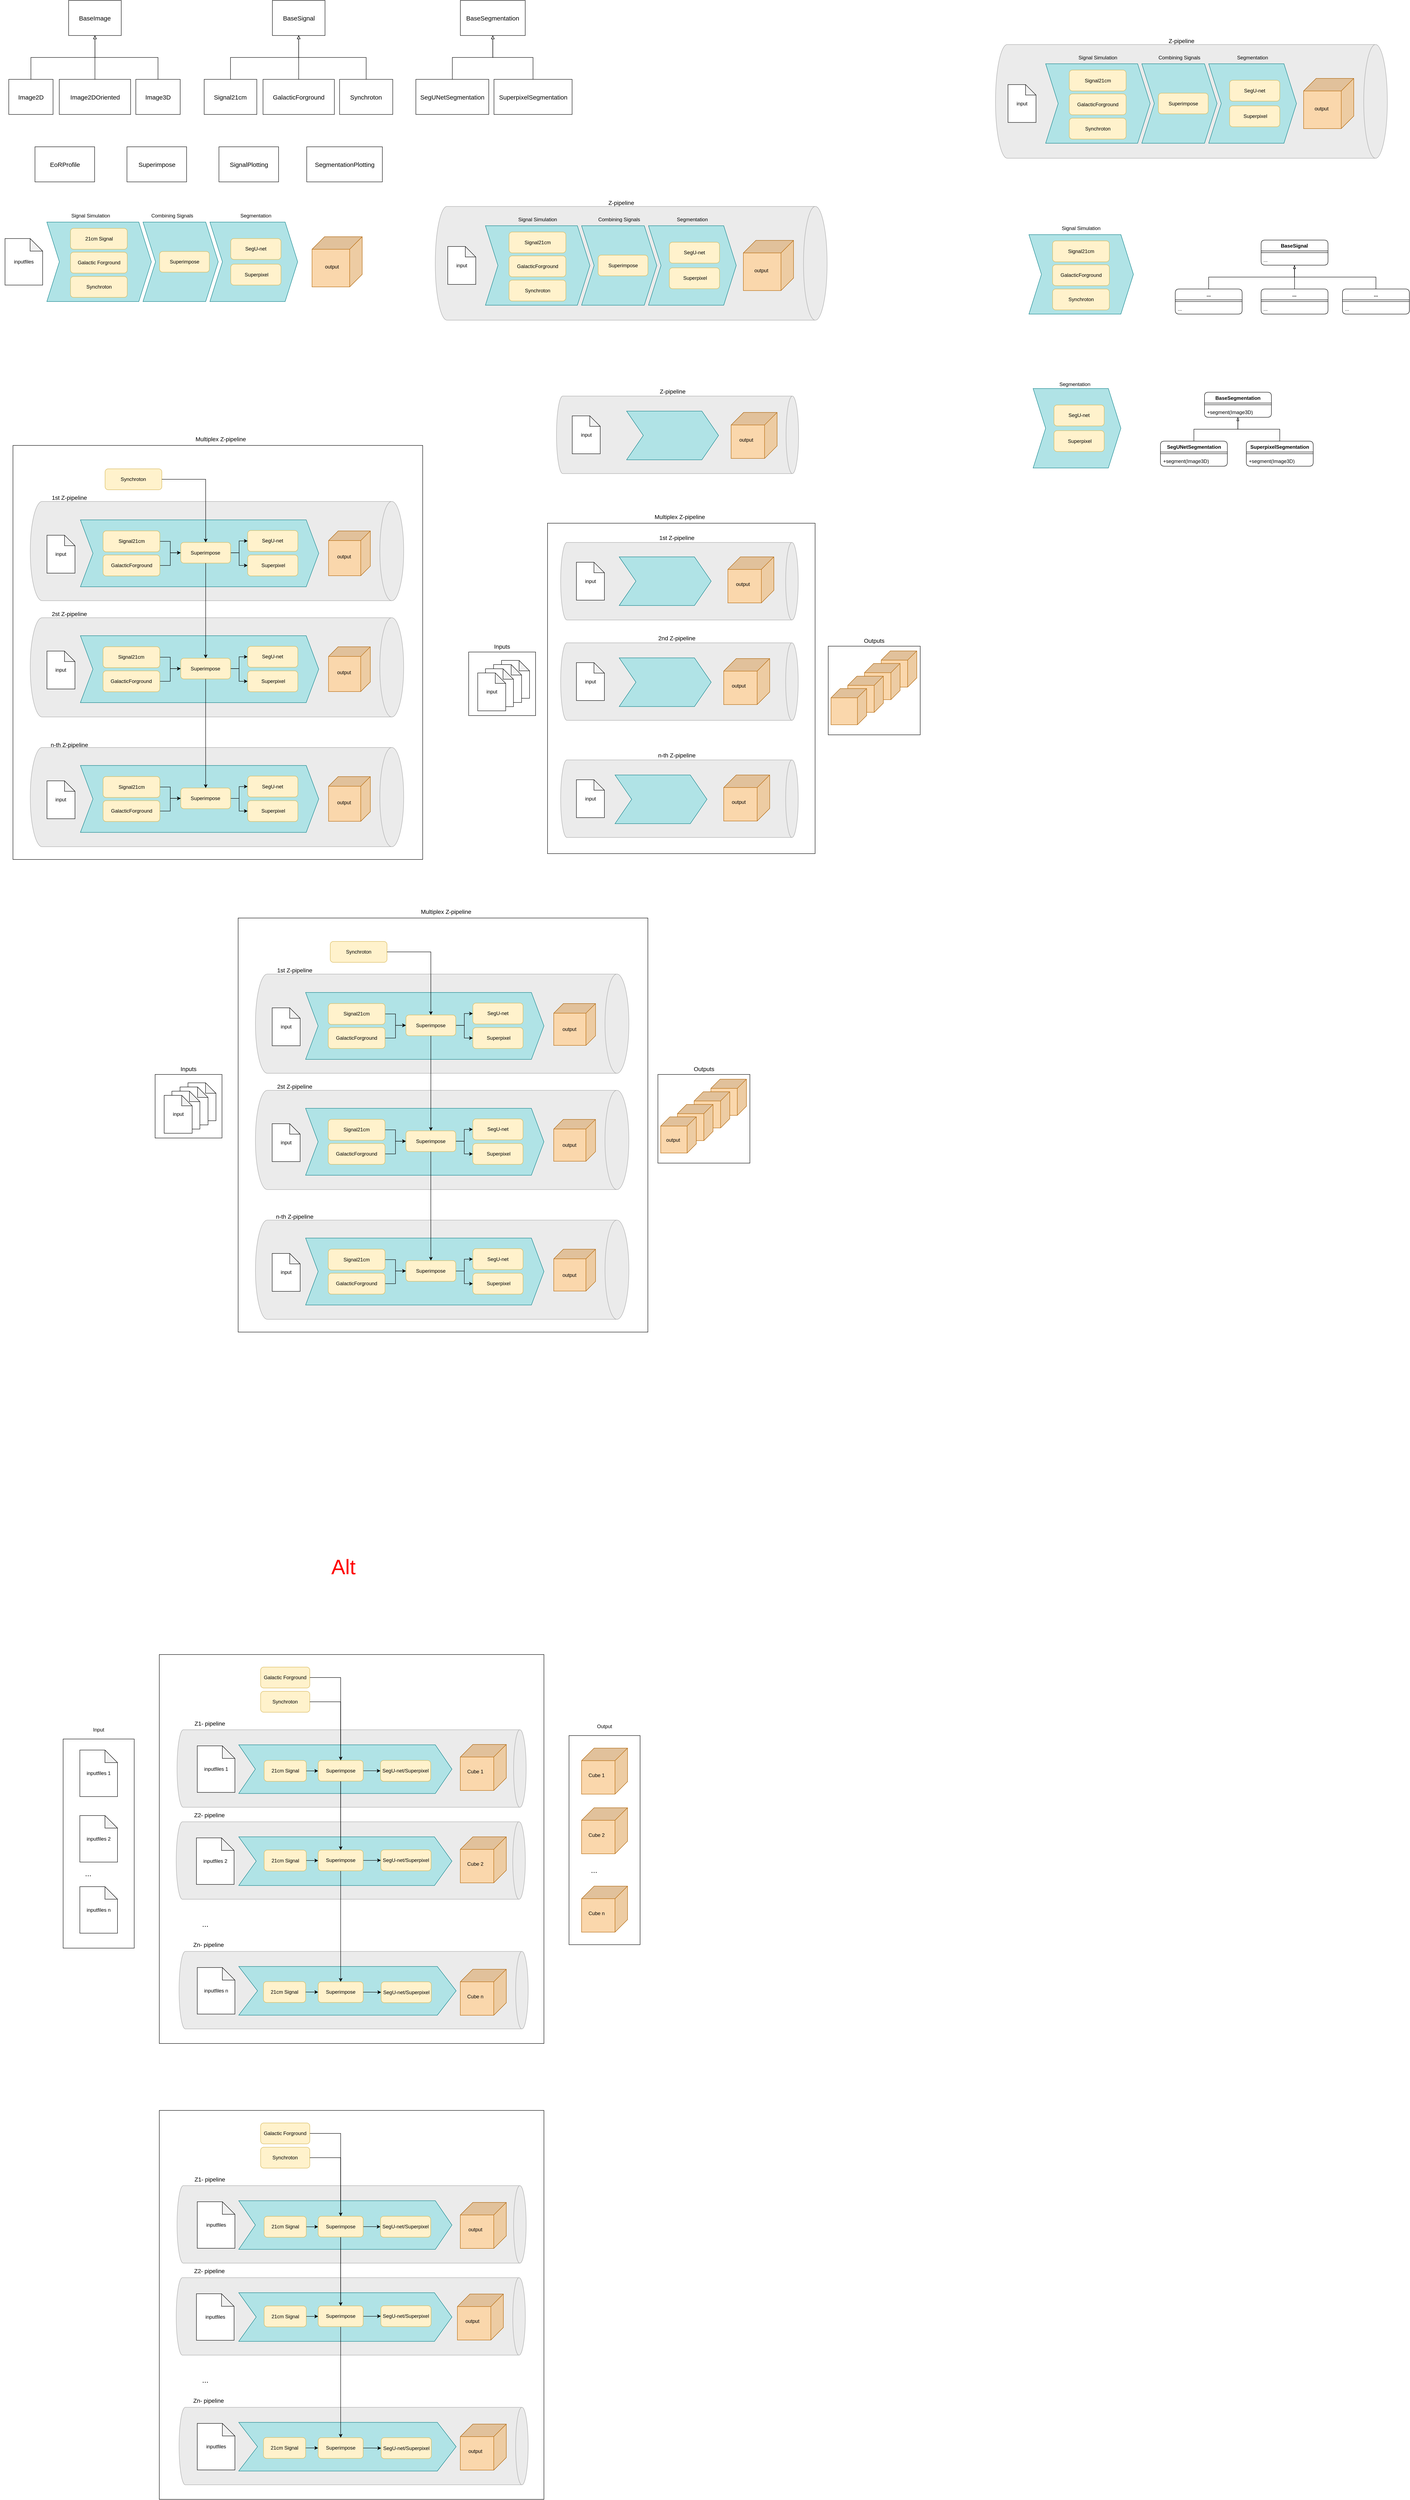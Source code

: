 <mxfile version="21.2.9" type="github">
  <diagram name="Seite-1" id="Pe8LotbgrqlGTcQiSN4U">
    <mxGraphModel dx="3995" dy="4439" grid="1" gridSize="10" guides="1" tooltips="1" connect="1" arrows="1" fold="1" page="1" pageScale="1" pageWidth="2339" pageHeight="3300" math="0" shadow="0">
      <root>
        <mxCell id="0" />
        <mxCell id="1" parent="0" />
        <mxCell id="eN5yKq6zxW2HlqPyFg-0-2" value="&lt;p style=&quot;line-height: 120%;&quot;&gt;&lt;br&gt;&lt;/p&gt;" style="shape=step;perimeter=stepPerimeter;whiteSpace=wrap;html=1;fixedSize=1;fillColor=#b0e3e6;strokeColor=#0e8088;align=center;size=30;" vertex="1" parent="1">
          <mxGeometry x="-1888.99" y="-2740" width="180" height="190" as="geometry" />
        </mxCell>
        <mxCell id="eN5yKq6zxW2HlqPyFg-0-3" value="Signal Simulation" style="text;html=1;strokeColor=none;fillColor=none;align=center;verticalAlign=middle;whiteSpace=wrap;rounded=0;" vertex="1" parent="1">
          <mxGeometry x="-2078.99" y="-2770" width="130" height="30" as="geometry" />
        </mxCell>
        <mxCell id="eN5yKq6zxW2HlqPyFg-0-4" value="Segmentation" style="text;html=1;strokeColor=none;fillColor=none;align=center;verticalAlign=middle;whiteSpace=wrap;rounded=0;" vertex="1" parent="1">
          <mxGeometry x="-1648.99" y="-2770" width="60" height="30" as="geometry" />
        </mxCell>
        <mxCell id="eN5yKq6zxW2HlqPyFg-0-5" value="" style="group" vertex="1" connectable="0" parent="1">
          <mxGeometry x="-1728.99" y="-2740" width="210" height="190" as="geometry" />
        </mxCell>
        <mxCell id="eN5yKq6zxW2HlqPyFg-0-6" value="" style="shape=step;perimeter=stepPerimeter;whiteSpace=wrap;html=1;fixedSize=1;fillColor=#b0e3e6;strokeColor=#0e8088;size=30;" vertex="1" parent="eN5yKq6zxW2HlqPyFg-0-5">
          <mxGeometry width="210" height="190" as="geometry" />
        </mxCell>
        <mxCell id="eN5yKq6zxW2HlqPyFg-0-7" value="" style="group" vertex="1" connectable="0" parent="eN5yKq6zxW2HlqPyFg-0-5">
          <mxGeometry x="50" y="39.38" width="120" height="111.25" as="geometry" />
        </mxCell>
        <mxCell id="eN5yKq6zxW2HlqPyFg-0-8" value="SegU-net" style="rounded=1;whiteSpace=wrap;html=1;fillColor=#fff2cc;strokeColor=#d6b656;" vertex="1" parent="eN5yKq6zxW2HlqPyFg-0-7">
          <mxGeometry width="120" height="50" as="geometry" />
        </mxCell>
        <mxCell id="eN5yKq6zxW2HlqPyFg-0-9" value="&amp;nbsp;Superpixel" style="rounded=1;whiteSpace=wrap;html=1;fillColor=#fff2cc;strokeColor=#d6b656;" vertex="1" parent="eN5yKq6zxW2HlqPyFg-0-7">
          <mxGeometry y="61.25" width="120" height="50" as="geometry" />
        </mxCell>
        <mxCell id="eN5yKq6zxW2HlqPyFg-0-10" value="inputfiles" style="shape=note;whiteSpace=wrap;html=1;backgroundOutline=1;darkOpacity=0.05;" vertex="1" parent="1">
          <mxGeometry x="-2218.99" y="-2700.62" width="90" height="111.25" as="geometry" />
        </mxCell>
        <mxCell id="eN5yKq6zxW2HlqPyFg-0-11" value="" style="shape=cube;whiteSpace=wrap;html=1;boundedLbl=1;backgroundOutline=1;darkOpacity=0.05;darkOpacity2=0.1;size=30;rotation=90;fillColor=#fad7ac;strokeColor=#b46504;" vertex="1" parent="1">
          <mxGeometry x="-1484.68" y="-2705" width="120" height="120" as="geometry" />
        </mxCell>
        <mxCell id="eN5yKq6zxW2HlqPyFg-0-12" value="&lt;p style=&quot;line-height: 120%;&quot;&gt;&lt;br&gt;&lt;/p&gt;" style="shape=step;perimeter=stepPerimeter;whiteSpace=wrap;html=1;fixedSize=1;fillColor=#b0e3e6;strokeColor=#0e8088;align=center;size=30;" vertex="1" parent="1">
          <mxGeometry x="-2118.99" y="-2740" width="250" height="190" as="geometry" />
        </mxCell>
        <mxCell id="eN5yKq6zxW2HlqPyFg-0-13" value="Superimpose" style="rounded=1;whiteSpace=wrap;html=1;fillStyle=auto;fillColor=#fff2cc;strokeColor=#d6b656;glass=0;shadow=0;" vertex="1" parent="1">
          <mxGeometry x="-1849.35" y="-2669.74" width="119.08" height="49.5" as="geometry" />
        </mxCell>
        <mxCell id="eN5yKq6zxW2HlqPyFg-0-14" value="21cm Signal" style="rounded=1;whiteSpace=wrap;html=1;fillColor=#fff2cc;strokeColor=#d6b656;" vertex="1" parent="1">
          <mxGeometry x="-2062.411" y="-2725" width="135.789" height="50" as="geometry" />
        </mxCell>
        <mxCell id="eN5yKq6zxW2HlqPyFg-0-15" value="Galactic Forground" style="rounded=1;whiteSpace=wrap;html=1;fillColor=#fff2cc;strokeColor=#d6b656;" vertex="1" parent="1">
          <mxGeometry x="-2062.411" y="-2668" width="135.789" height="50" as="geometry" />
        </mxCell>
        <mxCell id="eN5yKq6zxW2HlqPyFg-0-16" value="Synchroton" style="rounded=1;whiteSpace=wrap;html=1;fillColor=#fff2cc;strokeColor=#d6b656;" vertex="1" parent="1">
          <mxGeometry x="-2062.411" y="-2610" width="135.789" height="50" as="geometry" />
        </mxCell>
        <mxCell id="eN5yKq6zxW2HlqPyFg-0-17" value="Combining Signals" style="text;html=1;strokeColor=none;fillColor=none;align=center;verticalAlign=middle;whiteSpace=wrap;rounded=0;" vertex="1" parent="1">
          <mxGeometry x="-1879.35" y="-2770" width="120.36" height="30" as="geometry" />
        </mxCell>
        <mxCell id="eN5yKq6zxW2HlqPyFg-0-18" value="output" style="text;html=1;strokeColor=none;fillColor=none;align=center;verticalAlign=middle;whiteSpace=wrap;rounded=0;" vertex="1" parent="1">
          <mxGeometry x="-1466.68" y="-2648" width="60" height="30" as="geometry" />
        </mxCell>
        <mxCell id="eN5yKq6zxW2HlqPyFg-0-180" value="" style="group" vertex="1" connectable="0" parent="1">
          <mxGeometry x="-2050" y="685" width="1350" height="930" as="geometry" />
        </mxCell>
        <mxCell id="eN5yKq6zxW2HlqPyFg-0-93" value="" style="rounded=0;whiteSpace=wrap;html=1;" vertex="1" parent="eN5yKq6zxW2HlqPyFg-0-180">
          <mxGeometry x="200" width="920" height="930" as="geometry" />
        </mxCell>
        <mxCell id="eN5yKq6zxW2HlqPyFg-0-94" value="" style="shape=cylinder3;whiteSpace=wrap;html=1;boundedLbl=1;backgroundOutline=1;size=15;rotation=90;strokeColor=#aaaaaa;fillColor=#ebebeb;" vertex="1" parent="eN5yKq6zxW2HlqPyFg-0-180">
          <mxGeometry x="567.28" y="-145" width="185.37" height="835" as="geometry" />
        </mxCell>
        <mxCell id="eN5yKq6zxW2HlqPyFg-0-95" value="Z1- pipeline" style="text;html=1;strokeColor=none;fillColor=none;align=center;verticalAlign=middle;whiteSpace=wrap;rounded=0;fontSize=14;" vertex="1" parent="eN5yKq6zxW2HlqPyFg-0-180">
          <mxGeometry x="255.69" y="150.0" width="130" height="30" as="geometry" />
        </mxCell>
        <mxCell id="eN5yKq6zxW2HlqPyFg-0-96" value="inputfiles 1" style="shape=note;whiteSpace=wrap;html=1;backgroundOutline=1;darkOpacity=0.05;" vertex="1" parent="eN5yKq6zxW2HlqPyFg-0-180">
          <mxGeometry x="290.85" y="218.42" width="90" height="111.25" as="geometry" />
        </mxCell>
        <mxCell id="eN5yKq6zxW2HlqPyFg-0-97" value="&lt;p style=&quot;line-height: 120%;&quot;&gt;&lt;br&gt;&lt;/p&gt;" style="shape=step;perimeter=stepPerimeter;whiteSpace=wrap;html=1;fixedSize=1;fillColor=#b0e3e6;strokeColor=#0e8088;align=center;size=39.84;" vertex="1" parent="eN5yKq6zxW2HlqPyFg-0-180">
          <mxGeometry x="390" y="215.87" width="510" height="116.36" as="geometry" />
        </mxCell>
        <mxCell id="eN5yKq6zxW2HlqPyFg-0-98" value="" style="shape=cylinder3;whiteSpace=wrap;html=1;boundedLbl=1;backgroundOutline=1;size=15;rotation=90;strokeColor=#aaaaaa;fillColor=#ebebeb;" vertex="1" parent="eN5yKq6zxW2HlqPyFg-0-180">
          <mxGeometry x="565.28" y="75" width="185.37" height="835" as="geometry" />
        </mxCell>
        <mxCell id="eN5yKq6zxW2HlqPyFg-0-99" value="Z2- pipeline" style="text;html=1;strokeColor=none;fillColor=none;align=center;verticalAlign=middle;whiteSpace=wrap;rounded=0;fontSize=14;" vertex="1" parent="eN5yKq6zxW2HlqPyFg-0-180">
          <mxGeometry x="255.03" y="368.74" width="130" height="30" as="geometry" />
        </mxCell>
        <mxCell id="eN5yKq6zxW2HlqPyFg-0-100" value="inputfiles 2" style="shape=note;whiteSpace=wrap;html=1;backgroundOutline=1;darkOpacity=0.05;" vertex="1" parent="eN5yKq6zxW2HlqPyFg-0-180">
          <mxGeometry x="288.85" y="438.42" width="90" height="111.25" as="geometry" />
        </mxCell>
        <mxCell id="eN5yKq6zxW2HlqPyFg-0-101" value="&lt;p style=&quot;line-height: 120%;&quot;&gt;&lt;br&gt;&lt;/p&gt;" style="shape=step;perimeter=stepPerimeter;whiteSpace=wrap;html=1;fixedSize=1;fillColor=#b0e3e6;strokeColor=#0e8088;align=center;size=41.84;" vertex="1" parent="eN5yKq6zxW2HlqPyFg-0-180">
          <mxGeometry x="390" y="435.87" width="510" height="116.36" as="geometry" />
        </mxCell>
        <mxCell id="eN5yKq6zxW2HlqPyFg-0-102" value="" style="shape=cylinder3;whiteSpace=wrap;html=1;boundedLbl=1;backgroundOutline=1;size=15;rotation=90;strokeColor=#aaaaaa;fillColor=#ebebeb;" vertex="1" parent="eN5yKq6zxW2HlqPyFg-0-180">
          <mxGeometry x="572.12" y="385" width="185.37" height="835" as="geometry" />
        </mxCell>
        <mxCell id="eN5yKq6zxW2HlqPyFg-0-103" value="Zn- pipeline" style="text;html=1;strokeColor=none;fillColor=none;align=center;verticalAlign=middle;whiteSpace=wrap;rounded=0;fontSize=14;" vertex="1" parent="eN5yKq6zxW2HlqPyFg-0-180">
          <mxGeometry x="252.87" y="678.74" width="130" height="30" as="geometry" />
        </mxCell>
        <mxCell id="eN5yKq6zxW2HlqPyFg-0-104" value="inputfiles n" style="shape=note;whiteSpace=wrap;html=1;backgroundOutline=1;darkOpacity=0.05;" vertex="1" parent="eN5yKq6zxW2HlqPyFg-0-180">
          <mxGeometry x="290.85" y="748.43" width="90" height="111.25" as="geometry" />
        </mxCell>
        <mxCell id="eN5yKq6zxW2HlqPyFg-0-105" value="&lt;p style=&quot;line-height: 120%;&quot;&gt;&lt;br&gt;&lt;/p&gt;" style="shape=step;perimeter=stepPerimeter;whiteSpace=wrap;html=1;fixedSize=1;fillColor=#b0e3e6;strokeColor=#0e8088;align=center;size=45;" vertex="1" parent="eN5yKq6zxW2HlqPyFg-0-180">
          <mxGeometry x="390" y="745.87" width="520" height="116.36" as="geometry" />
        </mxCell>
        <mxCell id="eN5yKq6zxW2HlqPyFg-0-106" value="..." style="text;html=1;strokeColor=none;fillColor=none;align=center;verticalAlign=middle;whiteSpace=wrap;rounded=0;fontSize=18;" vertex="1" parent="eN5yKq6zxW2HlqPyFg-0-180">
          <mxGeometry x="280" y="630" width="60" height="30" as="geometry" />
        </mxCell>
        <mxCell id="eN5yKq6zxW2HlqPyFg-0-108" value="21cm Signal" style="rounded=1;whiteSpace=wrap;html=1;fillColor=#fff2cc;strokeColor=#d6b656;" vertex="1" parent="eN5yKq6zxW2HlqPyFg-0-180">
          <mxGeometry x="450.77" y="253.23" width="100.82" height="50" as="geometry" />
        </mxCell>
        <mxCell id="eN5yKq6zxW2HlqPyFg-0-110" value="21cm Signal" style="rounded=1;whiteSpace=wrap;html=1;fillColor=#fff2cc;strokeColor=#d6b656;" vertex="1" parent="eN5yKq6zxW2HlqPyFg-0-180">
          <mxGeometry x="450.77" y="467.5" width="100.82" height="50" as="geometry" />
        </mxCell>
        <mxCell id="eN5yKq6zxW2HlqPyFg-0-112" value="21cm Signal" style="rounded=1;whiteSpace=wrap;html=1;fillColor=#fff2cc;strokeColor=#d6b656;" vertex="1" parent="eN5yKq6zxW2HlqPyFg-0-180">
          <mxGeometry x="449.18" y="782.0" width="100.82" height="50" as="geometry" />
        </mxCell>
        <mxCell id="eN5yKq6zxW2HlqPyFg-0-114" value="Superimpose" style="rounded=1;whiteSpace=wrap;html=1;fillStyle=auto;fillColor=#fff2cc;strokeColor=#d6b656;glass=0;shadow=0;" vertex="1" parent="eN5yKq6zxW2HlqPyFg-0-180">
          <mxGeometry x="580" y="782.5" width="107.63" height="49.5" as="geometry" />
        </mxCell>
        <mxCell id="eN5yKq6zxW2HlqPyFg-0-111" style="edgeStyle=orthogonalEdgeStyle;rounded=0;orthogonalLoop=1;jettySize=auto;html=1;entryX=0;entryY=0.5;entryDx=0;entryDy=0;" edge="1" parent="eN5yKq6zxW2HlqPyFg-0-180" source="eN5yKq6zxW2HlqPyFg-0-112" target="eN5yKq6zxW2HlqPyFg-0-114">
          <mxGeometry relative="1" as="geometry" />
        </mxCell>
        <mxCell id="eN5yKq6zxW2HlqPyFg-0-115" value="SegU-net/Superpixel" style="rounded=1;whiteSpace=wrap;html=1;fillColor=#fff2cc;strokeColor=#d6b656;" vertex="1" parent="eN5yKq6zxW2HlqPyFg-0-180">
          <mxGeometry x="729.12" y="253.11" width="120" height="50" as="geometry" />
        </mxCell>
        <mxCell id="eN5yKq6zxW2HlqPyFg-0-116" value="SegU-net/Superpixel" style="rounded=1;whiteSpace=wrap;html=1;fillColor=#fff2cc;strokeColor=#d6b656;" vertex="1" parent="eN5yKq6zxW2HlqPyFg-0-180">
          <mxGeometry x="730" y="467" width="120" height="50" as="geometry" />
        </mxCell>
        <mxCell id="eN5yKq6zxW2HlqPyFg-0-117" value="SegU-net/Superpixel" style="rounded=1;whiteSpace=wrap;html=1;fillColor=#fff2cc;strokeColor=#d6b656;" vertex="1" parent="eN5yKq6zxW2HlqPyFg-0-180">
          <mxGeometry x="730.69" y="782.5" width="120" height="50" as="geometry" />
        </mxCell>
        <mxCell id="eN5yKq6zxW2HlqPyFg-0-113" style="edgeStyle=orthogonalEdgeStyle;rounded=0;orthogonalLoop=1;jettySize=auto;html=1;exitX=1;exitY=0.5;exitDx=0;exitDy=0;entryX=0;entryY=0.5;entryDx=0;entryDy=0;" edge="1" parent="eN5yKq6zxW2HlqPyFg-0-180" source="eN5yKq6zxW2HlqPyFg-0-114" target="eN5yKq6zxW2HlqPyFg-0-117">
          <mxGeometry relative="1" as="geometry" />
        </mxCell>
        <mxCell id="eN5yKq6zxW2HlqPyFg-0-119" value="Galactic Forground" style="rounded=1;whiteSpace=wrap;html=1;fillColor=#fff2cc;strokeColor=#d6b656;" vertex="1" parent="eN5yKq6zxW2HlqPyFg-0-180">
          <mxGeometry x="442.37" y="30" width="117.63" height="50" as="geometry" />
        </mxCell>
        <mxCell id="eN5yKq6zxW2HlqPyFg-0-121" value="Synchroton" style="rounded=1;whiteSpace=wrap;html=1;fillColor=#fff2cc;strokeColor=#d6b656;" vertex="1" parent="eN5yKq6zxW2HlqPyFg-0-180">
          <mxGeometry x="442.37" y="88" width="117.63" height="50" as="geometry" />
        </mxCell>
        <mxCell id="eN5yKq6zxW2HlqPyFg-0-122" style="edgeStyle=orthogonalEdgeStyle;rounded=0;orthogonalLoop=1;jettySize=auto;html=1;entryX=0.5;entryY=0;entryDx=0;entryDy=0;exitX=1;exitY=0.5;exitDx=0;exitDy=0;" edge="1" parent="eN5yKq6zxW2HlqPyFg-0-180" source="eN5yKq6zxW2HlqPyFg-0-121" target="eN5yKq6zxW2HlqPyFg-0-114">
          <mxGeometry relative="1" as="geometry">
            <mxPoint x="570" y="123" as="sourcePoint" />
            <mxPoint x="631" y="503" as="targetPoint" />
            <Array as="points">
              <mxPoint x="634" y="113" />
            </Array>
          </mxGeometry>
        </mxCell>
        <mxCell id="eN5yKq6zxW2HlqPyFg-0-132" style="edgeStyle=orthogonalEdgeStyle;rounded=0;orthogonalLoop=1;jettySize=auto;html=1;entryX=0;entryY=0.5;entryDx=0;entryDy=0;" edge="1" parent="eN5yKq6zxW2HlqPyFg-0-180" source="eN5yKq6zxW2HlqPyFg-0-133" target="eN5yKq6zxW2HlqPyFg-0-115">
          <mxGeometry relative="1" as="geometry" />
        </mxCell>
        <mxCell id="eN5yKq6zxW2HlqPyFg-0-107" style="edgeStyle=orthogonalEdgeStyle;rounded=0;orthogonalLoop=1;jettySize=auto;html=1;exitX=1;exitY=0.5;exitDx=0;exitDy=0;entryX=0;entryY=0.5;entryDx=0;entryDy=0;" edge="1" parent="eN5yKq6zxW2HlqPyFg-0-180" source="eN5yKq6zxW2HlqPyFg-0-108" target="eN5yKq6zxW2HlqPyFg-0-133">
          <mxGeometry relative="1" as="geometry">
            <mxPoint x="620" y="276.818" as="targetPoint" />
          </mxGeometry>
        </mxCell>
        <mxCell id="eN5yKq6zxW2HlqPyFg-0-118" style="edgeStyle=orthogonalEdgeStyle;rounded=0;orthogonalLoop=1;jettySize=auto;html=1;exitX=1;exitY=0.5;exitDx=0;exitDy=0;entryX=0.5;entryY=0;entryDx=0;entryDy=0;" edge="1" parent="eN5yKq6zxW2HlqPyFg-0-180" source="eN5yKq6zxW2HlqPyFg-0-119" target="eN5yKq6zxW2HlqPyFg-0-133">
          <mxGeometry relative="1" as="geometry" />
        </mxCell>
        <mxCell id="eN5yKq6zxW2HlqPyFg-0-134" style="edgeStyle=orthogonalEdgeStyle;rounded=0;orthogonalLoop=1;jettySize=auto;html=1;exitX=1;exitY=0.5;exitDx=0;exitDy=0;entryX=0;entryY=0.5;entryDx=0;entryDy=0;" edge="1" parent="eN5yKq6zxW2HlqPyFg-0-180" source="eN5yKq6zxW2HlqPyFg-0-135" target="eN5yKq6zxW2HlqPyFg-0-116">
          <mxGeometry relative="1" as="geometry" />
        </mxCell>
        <mxCell id="eN5yKq6zxW2HlqPyFg-0-135" value="Superimpose" style="rounded=1;whiteSpace=wrap;html=1;fillStyle=auto;fillColor=#fff2cc;strokeColor=#d6b656;glass=0;shadow=0;" vertex="1" parent="eN5yKq6zxW2HlqPyFg-0-180">
          <mxGeometry x="580" y="467.5" width="107.63" height="49.5" as="geometry" />
        </mxCell>
        <mxCell id="eN5yKq6zxW2HlqPyFg-0-109" style="edgeStyle=orthogonalEdgeStyle;rounded=0;orthogonalLoop=1;jettySize=auto;html=1;exitX=1;exitY=0.5;exitDx=0;exitDy=0;entryX=0;entryY=0.5;entryDx=0;entryDy=0;" edge="1" parent="eN5yKq6zxW2HlqPyFg-0-180" source="eN5yKq6zxW2HlqPyFg-0-110" target="eN5yKq6zxW2HlqPyFg-0-135">
          <mxGeometry relative="1" as="geometry" />
        </mxCell>
        <mxCell id="eN5yKq6zxW2HlqPyFg-0-152" value="" style="group" vertex="1" connectable="0" parent="eN5yKq6zxW2HlqPyFg-0-180">
          <mxGeometry x="920" y="752.5" width="110" height="110" as="geometry" />
        </mxCell>
        <mxCell id="eN5yKq6zxW2HlqPyFg-0-153" value="" style="shape=cube;whiteSpace=wrap;html=1;boundedLbl=1;backgroundOutline=1;darkOpacity=0.05;darkOpacity2=0.1;size=30;rotation=90;fillColor=#fad7ac;strokeColor=#b46504;" vertex="1" parent="eN5yKq6zxW2HlqPyFg-0-152">
          <mxGeometry width="110" height="110" as="geometry" />
        </mxCell>
        <mxCell id="eN5yKq6zxW2HlqPyFg-0-154" value="Cube n" style="text;html=1;strokeColor=none;fillColor=none;align=center;verticalAlign=middle;whiteSpace=wrap;rounded=0;" vertex="1" parent="eN5yKq6zxW2HlqPyFg-0-152">
          <mxGeometry x="6" y="50.38" width="60" height="30" as="geometry" />
        </mxCell>
        <mxCell id="eN5yKq6zxW2HlqPyFg-0-155" value="" style="group" vertex="1" connectable="0" parent="eN5yKq6zxW2HlqPyFg-0-180">
          <mxGeometry x="920" y="435.87" width="110" height="110" as="geometry" />
        </mxCell>
        <mxCell id="eN5yKq6zxW2HlqPyFg-0-156" value="" style="shape=cube;whiteSpace=wrap;html=1;boundedLbl=1;backgroundOutline=1;darkOpacity=0.05;darkOpacity2=0.1;size=30;rotation=90;fillColor=#fad7ac;strokeColor=#b46504;" vertex="1" parent="eN5yKq6zxW2HlqPyFg-0-155">
          <mxGeometry width="110" height="110" as="geometry" />
        </mxCell>
        <mxCell id="eN5yKq6zxW2HlqPyFg-0-157" value="Cube 2" style="text;html=1;strokeColor=none;fillColor=none;align=center;verticalAlign=middle;whiteSpace=wrap;rounded=0;" vertex="1" parent="eN5yKq6zxW2HlqPyFg-0-155">
          <mxGeometry x="6" y="50.38" width="60" height="30" as="geometry" />
        </mxCell>
        <mxCell id="eN5yKq6zxW2HlqPyFg-0-159" value="" style="group" vertex="1" connectable="0" parent="eN5yKq6zxW2HlqPyFg-0-180">
          <mxGeometry x="920" y="215.0" width="110" height="110" as="geometry" />
        </mxCell>
        <mxCell id="eN5yKq6zxW2HlqPyFg-0-160" value="" style="shape=cube;whiteSpace=wrap;html=1;boundedLbl=1;backgroundOutline=1;darkOpacity=0.05;darkOpacity2=0.1;size=30;rotation=90;fillColor=#fad7ac;strokeColor=#b46504;" vertex="1" parent="eN5yKq6zxW2HlqPyFg-0-159">
          <mxGeometry width="110" height="110" as="geometry" />
        </mxCell>
        <mxCell id="eN5yKq6zxW2HlqPyFg-0-161" value="Cube 1" style="text;html=1;strokeColor=none;fillColor=none;align=center;verticalAlign=middle;whiteSpace=wrap;rounded=0;" vertex="1" parent="eN5yKq6zxW2HlqPyFg-0-159">
          <mxGeometry x="6" y="50.38" width="60" height="30" as="geometry" />
        </mxCell>
        <mxCell id="eN5yKq6zxW2HlqPyFg-0-162" value="" style="group" vertex="1" connectable="0" parent="eN5yKq6zxW2HlqPyFg-0-180">
          <mxGeometry x="1210" y="156.74" width="140" height="537.0" as="geometry" />
        </mxCell>
        <mxCell id="eN5yKq6zxW2HlqPyFg-0-136" value="" style="group" vertex="1" connectable="0" parent="eN5yKq6zxW2HlqPyFg-0-162">
          <mxGeometry y="67.0" width="140" height="470" as="geometry" />
        </mxCell>
        <mxCell id="eN5yKq6zxW2HlqPyFg-0-148" value="" style="rounded=0;whiteSpace=wrap;html=1;" vertex="1" parent="eN5yKq6zxW2HlqPyFg-0-136">
          <mxGeometry x="-30" y="-30" width="170" height="500" as="geometry" />
        </mxCell>
        <mxCell id="eN5yKq6zxW2HlqPyFg-0-137" value="" style="shape=cube;whiteSpace=wrap;html=1;boundedLbl=1;backgroundOutline=1;darkOpacity=0.05;darkOpacity2=0.1;size=30;rotation=90;fillColor=#fad7ac;strokeColor=#b46504;" vertex="1" parent="eN5yKq6zxW2HlqPyFg-0-136">
          <mxGeometry width="110" height="110" as="geometry" />
        </mxCell>
        <mxCell id="eN5yKq6zxW2HlqPyFg-0-138" value="Cube 1" style="text;html=1;strokeColor=none;fillColor=none;align=center;verticalAlign=middle;whiteSpace=wrap;rounded=0;" vertex="1" parent="eN5yKq6zxW2HlqPyFg-0-136">
          <mxGeometry x="6" y="50.38" width="60" height="30" as="geometry" />
        </mxCell>
        <mxCell id="eN5yKq6zxW2HlqPyFg-0-139" value="" style="group" vertex="1" connectable="0" parent="eN5yKq6zxW2HlqPyFg-0-162">
          <mxGeometry y="209.61" width="110" height="110" as="geometry" />
        </mxCell>
        <mxCell id="eN5yKq6zxW2HlqPyFg-0-140" value="" style="shape=cube;whiteSpace=wrap;html=1;boundedLbl=1;backgroundOutline=1;darkOpacity=0.05;darkOpacity2=0.1;size=30;rotation=90;fillColor=#fad7ac;strokeColor=#b46504;" vertex="1" parent="eN5yKq6zxW2HlqPyFg-0-139">
          <mxGeometry width="110" height="110" as="geometry" />
        </mxCell>
        <mxCell id="eN5yKq6zxW2HlqPyFg-0-141" value="Cube 2" style="text;html=1;strokeColor=none;fillColor=none;align=center;verticalAlign=middle;whiteSpace=wrap;rounded=0;" vertex="1" parent="eN5yKq6zxW2HlqPyFg-0-139">
          <mxGeometry x="6" y="50.38" width="60" height="30" as="geometry" />
        </mxCell>
        <mxCell id="eN5yKq6zxW2HlqPyFg-0-143" value="" style="group" vertex="1" connectable="0" parent="eN5yKq6zxW2HlqPyFg-0-162">
          <mxGeometry y="397.0" width="110" height="110" as="geometry" />
        </mxCell>
        <mxCell id="eN5yKq6zxW2HlqPyFg-0-151" value="" style="group" vertex="1" connectable="0" parent="eN5yKq6zxW2HlqPyFg-0-143">
          <mxGeometry width="110" height="110" as="geometry" />
        </mxCell>
        <mxCell id="eN5yKq6zxW2HlqPyFg-0-144" value="" style="shape=cube;whiteSpace=wrap;html=1;boundedLbl=1;backgroundOutline=1;darkOpacity=0.05;darkOpacity2=0.1;size=30;rotation=90;fillColor=#fad7ac;strokeColor=#b46504;" vertex="1" parent="eN5yKq6zxW2HlqPyFg-0-151">
          <mxGeometry width="110" height="110" as="geometry" />
        </mxCell>
        <mxCell id="eN5yKq6zxW2HlqPyFg-0-145" value="Cube n" style="text;html=1;strokeColor=none;fillColor=none;align=center;verticalAlign=middle;whiteSpace=wrap;rounded=0;" vertex="1" parent="eN5yKq6zxW2HlqPyFg-0-151">
          <mxGeometry x="6" y="50.38" width="60" height="30" as="geometry" />
        </mxCell>
        <mxCell id="eN5yKq6zxW2HlqPyFg-0-147" value="..." style="text;html=1;strokeColor=none;fillColor=none;align=center;verticalAlign=middle;whiteSpace=wrap;rounded=0;fontSize=18;" vertex="1" parent="eN5yKq6zxW2HlqPyFg-0-162">
          <mxGeometry y="344" width="60" height="30" as="geometry" />
        </mxCell>
        <mxCell id="eN5yKq6zxW2HlqPyFg-0-149" value="Output" style="text;html=1;strokeColor=none;fillColor=none;align=center;verticalAlign=middle;whiteSpace=wrap;rounded=0;" vertex="1" parent="eN5yKq6zxW2HlqPyFg-0-162">
          <mxGeometry x="25" width="60" height="30" as="geometry" />
        </mxCell>
        <mxCell id="eN5yKq6zxW2HlqPyFg-0-163" value="" style="group" vertex="1" connectable="0" parent="eN5yKq6zxW2HlqPyFg-0-180">
          <mxGeometry y="165" width="140" height="537.0" as="geometry" />
        </mxCell>
        <mxCell id="eN5yKq6zxW2HlqPyFg-0-164" value="" style="group" vertex="1" connectable="0" parent="eN5yKq6zxW2HlqPyFg-0-163">
          <mxGeometry y="67.0" width="140" height="470" as="geometry" />
        </mxCell>
        <mxCell id="eN5yKq6zxW2HlqPyFg-0-165" value="" style="rounded=0;whiteSpace=wrap;html=1;" vertex="1" parent="eN5yKq6zxW2HlqPyFg-0-164">
          <mxGeometry x="-30" y="-30" width="170" height="500" as="geometry" />
        </mxCell>
        <mxCell id="eN5yKq6zxW2HlqPyFg-0-177" value="inputfiles 1" style="shape=note;whiteSpace=wrap;html=1;backgroundOutline=1;darkOpacity=0.05;" vertex="1" parent="eN5yKq6zxW2HlqPyFg-0-164">
          <mxGeometry x="10" y="-3.64" width="90" height="111.25" as="geometry" />
        </mxCell>
        <mxCell id="eN5yKq6zxW2HlqPyFg-0-178" value="inputfiles n" style="shape=note;whiteSpace=wrap;html=1;backgroundOutline=1;darkOpacity=0.05;" vertex="1" parent="eN5yKq6zxW2HlqPyFg-0-164">
          <mxGeometry x="10" y="323.0" width="90" height="111.25" as="geometry" />
        </mxCell>
        <mxCell id="eN5yKq6zxW2HlqPyFg-0-179" value="inputfiles 2" style="shape=note;whiteSpace=wrap;html=1;backgroundOutline=1;darkOpacity=0.05;" vertex="1" parent="eN5yKq6zxW2HlqPyFg-0-164">
          <mxGeometry x="10" y="153.0" width="90" height="111.25" as="geometry" />
        </mxCell>
        <mxCell id="eN5yKq6zxW2HlqPyFg-0-175" value="..." style="text;html=1;strokeColor=none;fillColor=none;align=center;verticalAlign=middle;whiteSpace=wrap;rounded=0;fontSize=18;" vertex="1" parent="eN5yKq6zxW2HlqPyFg-0-163">
          <mxGeometry y="344" width="60" height="30" as="geometry" />
        </mxCell>
        <mxCell id="eN5yKq6zxW2HlqPyFg-0-176" value="Input" style="text;html=1;strokeColor=none;fillColor=none;align=center;verticalAlign=middle;whiteSpace=wrap;rounded=0;" vertex="1" parent="eN5yKq6zxW2HlqPyFg-0-163">
          <mxGeometry x="25" width="60" height="30" as="geometry" />
        </mxCell>
        <mxCell id="eN5yKq6zxW2HlqPyFg-0-120" style="edgeStyle=orthogonalEdgeStyle;rounded=0;orthogonalLoop=1;jettySize=auto;html=1;entryX=0.5;entryY=0;entryDx=0;entryDy=0;" edge="1" parent="eN5yKq6zxW2HlqPyFg-0-180" source="eN5yKq6zxW2HlqPyFg-0-121" target="eN5yKq6zxW2HlqPyFg-0-135">
          <mxGeometry relative="1" as="geometry">
            <mxPoint x="675" y="470" as="targetPoint" />
          </mxGeometry>
        </mxCell>
        <mxCell id="eN5yKq6zxW2HlqPyFg-0-133" value="Superimpose" style="rounded=1;whiteSpace=wrap;html=1;fillStyle=auto;fillColor=#fff2cc;strokeColor=#d6b656;glass=0;shadow=0;" vertex="1" parent="eN5yKq6zxW2HlqPyFg-0-180">
          <mxGeometry x="580" y="253.11" width="107.63" height="49.5" as="geometry" />
        </mxCell>
        <mxCell id="eN5yKq6zxW2HlqPyFg-0-181" value="" style="group" vertex="1" connectable="0" parent="1">
          <mxGeometry x="-1850" y="1775" width="920" height="930" as="geometry" />
        </mxCell>
        <mxCell id="eN5yKq6zxW2HlqPyFg-0-58" value="" style="rounded=0;whiteSpace=wrap;html=1;" vertex="1" parent="eN5yKq6zxW2HlqPyFg-0-181">
          <mxGeometry width="920" height="930" as="geometry" />
        </mxCell>
        <mxCell id="eN5yKq6zxW2HlqPyFg-0-39" value="" style="shape=cylinder3;whiteSpace=wrap;html=1;boundedLbl=1;backgroundOutline=1;size=15;rotation=90;strokeColor=#aaaaaa;fillColor=#ebebeb;" vertex="1" parent="eN5yKq6zxW2HlqPyFg-0-181">
          <mxGeometry x="367.28" y="-145" width="185.37" height="835" as="geometry" />
        </mxCell>
        <mxCell id="eN5yKq6zxW2HlqPyFg-0-40" value="Z1- pipeline" style="text;html=1;strokeColor=none;fillColor=none;align=center;verticalAlign=middle;whiteSpace=wrap;rounded=0;fontSize=14;" vertex="1" parent="eN5yKq6zxW2HlqPyFg-0-181">
          <mxGeometry x="55.69" y="150.0" width="130" height="30" as="geometry" />
        </mxCell>
        <mxCell id="eN5yKq6zxW2HlqPyFg-0-41" value="inputfiles" style="shape=note;whiteSpace=wrap;html=1;backgroundOutline=1;darkOpacity=0.05;" vertex="1" parent="eN5yKq6zxW2HlqPyFg-0-181">
          <mxGeometry x="90.85" y="218.42" width="90" height="111.25" as="geometry" />
        </mxCell>
        <mxCell id="eN5yKq6zxW2HlqPyFg-0-43" value="&lt;p style=&quot;line-height: 120%;&quot;&gt;&lt;br&gt;&lt;/p&gt;" style="shape=step;perimeter=stepPerimeter;whiteSpace=wrap;html=1;fixedSize=1;fillColor=#b0e3e6;strokeColor=#0e8088;align=center;size=39.84;" vertex="1" parent="eN5yKq6zxW2HlqPyFg-0-181">
          <mxGeometry x="190" y="215.87" width="510" height="116.36" as="geometry" />
        </mxCell>
        <mxCell id="eN5yKq6zxW2HlqPyFg-0-45" value="" style="shape=cylinder3;whiteSpace=wrap;html=1;boundedLbl=1;backgroundOutline=1;size=15;rotation=90;strokeColor=#aaaaaa;fillColor=#ebebeb;" vertex="1" parent="eN5yKq6zxW2HlqPyFg-0-181">
          <mxGeometry x="365.28" y="75" width="185.37" height="835" as="geometry" />
        </mxCell>
        <mxCell id="eN5yKq6zxW2HlqPyFg-0-46" value="Z2- pipeline" style="text;html=1;strokeColor=none;fillColor=none;align=center;verticalAlign=middle;whiteSpace=wrap;rounded=0;fontSize=14;" vertex="1" parent="eN5yKq6zxW2HlqPyFg-0-181">
          <mxGeometry x="55.03" y="368.74" width="130" height="30" as="geometry" />
        </mxCell>
        <mxCell id="eN5yKq6zxW2HlqPyFg-0-47" value="inputfiles" style="shape=note;whiteSpace=wrap;html=1;backgroundOutline=1;darkOpacity=0.05;" vertex="1" parent="eN5yKq6zxW2HlqPyFg-0-181">
          <mxGeometry x="88.85" y="438.42" width="90" height="111.25" as="geometry" />
        </mxCell>
        <mxCell id="eN5yKq6zxW2HlqPyFg-0-49" value="&lt;p style=&quot;line-height: 120%;&quot;&gt;&lt;br&gt;&lt;/p&gt;" style="shape=step;perimeter=stepPerimeter;whiteSpace=wrap;html=1;fixedSize=1;fillColor=#b0e3e6;strokeColor=#0e8088;align=center;size=41.84;" vertex="1" parent="eN5yKq6zxW2HlqPyFg-0-181">
          <mxGeometry x="190" y="435.87" width="510" height="116.36" as="geometry" />
        </mxCell>
        <mxCell id="eN5yKq6zxW2HlqPyFg-0-51" value="" style="shape=cylinder3;whiteSpace=wrap;html=1;boundedLbl=1;backgroundOutline=1;size=15;rotation=90;strokeColor=#aaaaaa;fillColor=#ebebeb;" vertex="1" parent="eN5yKq6zxW2HlqPyFg-0-181">
          <mxGeometry x="372.12" y="385" width="185.37" height="835" as="geometry" />
        </mxCell>
        <mxCell id="eN5yKq6zxW2HlqPyFg-0-52" value="Zn- pipeline" style="text;html=1;strokeColor=none;fillColor=none;align=center;verticalAlign=middle;whiteSpace=wrap;rounded=0;fontSize=14;" vertex="1" parent="eN5yKq6zxW2HlqPyFg-0-181">
          <mxGeometry x="52.87" y="678.74" width="130" height="30" as="geometry" />
        </mxCell>
        <mxCell id="eN5yKq6zxW2HlqPyFg-0-53" value="inputfiles" style="shape=note;whiteSpace=wrap;html=1;backgroundOutline=1;darkOpacity=0.05;" vertex="1" parent="eN5yKq6zxW2HlqPyFg-0-181">
          <mxGeometry x="90.85" y="748.43" width="90" height="111.25" as="geometry" />
        </mxCell>
        <mxCell id="eN5yKq6zxW2HlqPyFg-0-55" value="&lt;p style=&quot;line-height: 120%;&quot;&gt;&lt;br&gt;&lt;/p&gt;" style="shape=step;perimeter=stepPerimeter;whiteSpace=wrap;html=1;fixedSize=1;fillColor=#b0e3e6;strokeColor=#0e8088;align=center;size=45;" vertex="1" parent="eN5yKq6zxW2HlqPyFg-0-181">
          <mxGeometry x="190" y="745.87" width="520" height="116.36" as="geometry" />
        </mxCell>
        <mxCell id="eN5yKq6zxW2HlqPyFg-0-57" value="..." style="text;html=1;strokeColor=none;fillColor=none;align=center;verticalAlign=middle;whiteSpace=wrap;rounded=0;fontSize=18;" vertex="1" parent="eN5yKq6zxW2HlqPyFg-0-181">
          <mxGeometry x="80" y="630" width="60" height="30" as="geometry" />
        </mxCell>
        <mxCell id="eN5yKq6zxW2HlqPyFg-0-59" value="21cm Signal" style="rounded=1;whiteSpace=wrap;html=1;fillColor=#fff2cc;strokeColor=#d6b656;" vertex="1" parent="eN5yKq6zxW2HlqPyFg-0-181">
          <mxGeometry x="250.77" y="253.23" width="100.82" height="50" as="geometry" />
        </mxCell>
        <mxCell id="eN5yKq6zxW2HlqPyFg-0-60" value="21cm Signal" style="rounded=1;whiteSpace=wrap;html=1;fillColor=#fff2cc;strokeColor=#d6b656;" vertex="1" parent="eN5yKq6zxW2HlqPyFg-0-181">
          <mxGeometry x="250.77" y="467.5" width="100.82" height="50" as="geometry" />
        </mxCell>
        <mxCell id="eN5yKq6zxW2HlqPyFg-0-61" value="21cm Signal" style="rounded=1;whiteSpace=wrap;html=1;fillColor=#fff2cc;strokeColor=#d6b656;" vertex="1" parent="eN5yKq6zxW2HlqPyFg-0-181">
          <mxGeometry x="249.18" y="782.0" width="100.82" height="50" as="geometry" />
        </mxCell>
        <mxCell id="eN5yKq6zxW2HlqPyFg-0-65" value="Superimpose" style="rounded=1;whiteSpace=wrap;html=1;fillStyle=auto;fillColor=#fff2cc;strokeColor=#d6b656;glass=0;shadow=0;" vertex="1" parent="eN5yKq6zxW2HlqPyFg-0-181">
          <mxGeometry x="380" y="782.5" width="107.63" height="49.5" as="geometry" />
        </mxCell>
        <mxCell id="eN5yKq6zxW2HlqPyFg-0-82" style="edgeStyle=orthogonalEdgeStyle;rounded=0;orthogonalLoop=1;jettySize=auto;html=1;entryX=0;entryY=0.5;entryDx=0;entryDy=0;" edge="1" parent="eN5yKq6zxW2HlqPyFg-0-181" source="eN5yKq6zxW2HlqPyFg-0-61" target="eN5yKq6zxW2HlqPyFg-0-65">
          <mxGeometry relative="1" as="geometry" />
        </mxCell>
        <mxCell id="eN5yKq6zxW2HlqPyFg-0-71" value="SegU-net/Superpixel" style="rounded=1;whiteSpace=wrap;html=1;fillColor=#fff2cc;strokeColor=#d6b656;" vertex="1" parent="eN5yKq6zxW2HlqPyFg-0-181">
          <mxGeometry x="529.12" y="253.11" width="120" height="50" as="geometry" />
        </mxCell>
        <mxCell id="eN5yKq6zxW2HlqPyFg-0-72" value="SegU-net/Superpixel" style="rounded=1;whiteSpace=wrap;html=1;fillColor=#fff2cc;strokeColor=#d6b656;" vertex="1" parent="eN5yKq6zxW2HlqPyFg-0-181">
          <mxGeometry x="530" y="467" width="120" height="50" as="geometry" />
        </mxCell>
        <mxCell id="eN5yKq6zxW2HlqPyFg-0-73" value="SegU-net/Superpixel" style="rounded=1;whiteSpace=wrap;html=1;fillColor=#fff2cc;strokeColor=#d6b656;" vertex="1" parent="eN5yKq6zxW2HlqPyFg-0-181">
          <mxGeometry x="530.69" y="782.5" width="120" height="50" as="geometry" />
        </mxCell>
        <mxCell id="eN5yKq6zxW2HlqPyFg-0-92" style="edgeStyle=orthogonalEdgeStyle;rounded=0;orthogonalLoop=1;jettySize=auto;html=1;exitX=1;exitY=0.5;exitDx=0;exitDy=0;entryX=0;entryY=0.5;entryDx=0;entryDy=0;" edge="1" parent="eN5yKq6zxW2HlqPyFg-0-181" source="eN5yKq6zxW2HlqPyFg-0-65" target="eN5yKq6zxW2HlqPyFg-0-73">
          <mxGeometry relative="1" as="geometry" />
        </mxCell>
        <mxCell id="eN5yKq6zxW2HlqPyFg-0-74" value="Galactic Forground" style="rounded=1;whiteSpace=wrap;html=1;fillColor=#fff2cc;strokeColor=#d6b656;" vertex="1" parent="eN5yKq6zxW2HlqPyFg-0-181">
          <mxGeometry x="242.37" y="30" width="117.63" height="50" as="geometry" />
        </mxCell>
        <mxCell id="eN5yKq6zxW2HlqPyFg-0-75" value="Synchroton" style="rounded=1;whiteSpace=wrap;html=1;fillColor=#fff2cc;strokeColor=#d6b656;" vertex="1" parent="eN5yKq6zxW2HlqPyFg-0-181">
          <mxGeometry x="242.37" y="88" width="117.63" height="50" as="geometry" />
        </mxCell>
        <mxCell id="eN5yKq6zxW2HlqPyFg-0-79" style="edgeStyle=orthogonalEdgeStyle;rounded=0;orthogonalLoop=1;jettySize=auto;html=1;entryX=0.5;entryY=0;entryDx=0;entryDy=0;exitX=1;exitY=0.5;exitDx=0;exitDy=0;" edge="1" parent="eN5yKq6zxW2HlqPyFg-0-181" source="eN5yKq6zxW2HlqPyFg-0-75" target="eN5yKq6zxW2HlqPyFg-0-65">
          <mxGeometry relative="1" as="geometry">
            <mxPoint x="370" y="123" as="sourcePoint" />
            <mxPoint x="431" y="503" as="targetPoint" />
            <Array as="points">
              <mxPoint x="434" y="113" />
            </Array>
          </mxGeometry>
        </mxCell>
        <mxCell id="eN5yKq6zxW2HlqPyFg-0-83" value="" style="group" vertex="1" connectable="0" parent="eN5yKq6zxW2HlqPyFg-0-181">
          <mxGeometry x="713" y="439.04" width="110" height="110" as="geometry" />
        </mxCell>
        <mxCell id="eN5yKq6zxW2HlqPyFg-0-48" value="" style="shape=cube;whiteSpace=wrap;html=1;boundedLbl=1;backgroundOutline=1;darkOpacity=0.05;darkOpacity2=0.1;size=30;rotation=90;fillColor=#fad7ac;strokeColor=#b46504;" vertex="1" parent="eN5yKq6zxW2HlqPyFg-0-83">
          <mxGeometry width="110" height="110" as="geometry" />
        </mxCell>
        <mxCell id="eN5yKq6zxW2HlqPyFg-0-50" value="output" style="text;html=1;strokeColor=none;fillColor=none;align=center;verticalAlign=middle;whiteSpace=wrap;rounded=0;" vertex="1" parent="eN5yKq6zxW2HlqPyFg-0-83">
          <mxGeometry x="6" y="50.38" width="60" height="30" as="geometry" />
        </mxCell>
        <mxCell id="eN5yKq6zxW2HlqPyFg-0-84" value="" style="group" vertex="1" connectable="0" parent="eN5yKq6zxW2HlqPyFg-0-181">
          <mxGeometry x="720" y="220.0" width="110" height="110" as="geometry" />
        </mxCell>
        <mxCell id="eN5yKq6zxW2HlqPyFg-0-85" value="" style="shape=cube;whiteSpace=wrap;html=1;boundedLbl=1;backgroundOutline=1;darkOpacity=0.05;darkOpacity2=0.1;size=30;rotation=90;fillColor=#fad7ac;strokeColor=#b46504;" vertex="1" parent="eN5yKq6zxW2HlqPyFg-0-84">
          <mxGeometry width="110" height="110" as="geometry" />
        </mxCell>
        <mxCell id="eN5yKq6zxW2HlqPyFg-0-86" value="output" style="text;html=1;strokeColor=none;fillColor=none;align=center;verticalAlign=middle;whiteSpace=wrap;rounded=0;" vertex="1" parent="eN5yKq6zxW2HlqPyFg-0-84">
          <mxGeometry x="6" y="50.38" width="60" height="30" as="geometry" />
        </mxCell>
        <mxCell id="eN5yKq6zxW2HlqPyFg-0-87" value="" style="group" vertex="1" connectable="0" parent="eN5yKq6zxW2HlqPyFg-0-181">
          <mxGeometry x="720" y="750.0" width="110" height="110" as="geometry" />
        </mxCell>
        <mxCell id="eN5yKq6zxW2HlqPyFg-0-88" value="" style="shape=cube;whiteSpace=wrap;html=1;boundedLbl=1;backgroundOutline=1;darkOpacity=0.05;darkOpacity2=0.1;size=30;rotation=90;fillColor=#fad7ac;strokeColor=#b46504;" vertex="1" parent="eN5yKq6zxW2HlqPyFg-0-87">
          <mxGeometry width="110" height="110" as="geometry" />
        </mxCell>
        <mxCell id="eN5yKq6zxW2HlqPyFg-0-89" value="output" style="text;html=1;strokeColor=none;fillColor=none;align=center;verticalAlign=middle;whiteSpace=wrap;rounded=0;" vertex="1" parent="eN5yKq6zxW2HlqPyFg-0-87">
          <mxGeometry x="6" y="50.38" width="60" height="30" as="geometry" />
        </mxCell>
        <mxCell id="eN5yKq6zxW2HlqPyFg-0-90" style="edgeStyle=orthogonalEdgeStyle;rounded=0;orthogonalLoop=1;jettySize=auto;html=1;entryX=0;entryY=0.5;entryDx=0;entryDy=0;" edge="1" parent="eN5yKq6zxW2HlqPyFg-0-181" source="eN5yKq6zxW2HlqPyFg-0-62" target="eN5yKq6zxW2HlqPyFg-0-71">
          <mxGeometry relative="1" as="geometry" />
        </mxCell>
        <mxCell id="eN5yKq6zxW2HlqPyFg-0-80" style="edgeStyle=orthogonalEdgeStyle;rounded=0;orthogonalLoop=1;jettySize=auto;html=1;exitX=1;exitY=0.5;exitDx=0;exitDy=0;entryX=0;entryY=0.5;entryDx=0;entryDy=0;" edge="1" parent="eN5yKq6zxW2HlqPyFg-0-181" source="eN5yKq6zxW2HlqPyFg-0-59" target="eN5yKq6zxW2HlqPyFg-0-62">
          <mxGeometry relative="1" as="geometry">
            <mxPoint x="420" y="276.818" as="targetPoint" />
          </mxGeometry>
        </mxCell>
        <mxCell id="eN5yKq6zxW2HlqPyFg-0-76" style="edgeStyle=orthogonalEdgeStyle;rounded=0;orthogonalLoop=1;jettySize=auto;html=1;exitX=1;exitY=0.5;exitDx=0;exitDy=0;entryX=0.5;entryY=0;entryDx=0;entryDy=0;" edge="1" parent="eN5yKq6zxW2HlqPyFg-0-181" source="eN5yKq6zxW2HlqPyFg-0-74" target="eN5yKq6zxW2HlqPyFg-0-62">
          <mxGeometry relative="1" as="geometry" />
        </mxCell>
        <mxCell id="eN5yKq6zxW2HlqPyFg-0-91" style="edgeStyle=orthogonalEdgeStyle;rounded=0;orthogonalLoop=1;jettySize=auto;html=1;exitX=1;exitY=0.5;exitDx=0;exitDy=0;entryX=0;entryY=0.5;entryDx=0;entryDy=0;" edge="1" parent="eN5yKq6zxW2HlqPyFg-0-181" source="eN5yKq6zxW2HlqPyFg-0-63" target="eN5yKq6zxW2HlqPyFg-0-72">
          <mxGeometry relative="1" as="geometry" />
        </mxCell>
        <mxCell id="eN5yKq6zxW2HlqPyFg-0-63" value="Superimpose" style="rounded=1;whiteSpace=wrap;html=1;fillStyle=auto;fillColor=#fff2cc;strokeColor=#d6b656;glass=0;shadow=0;" vertex="1" parent="eN5yKq6zxW2HlqPyFg-0-181">
          <mxGeometry x="380" y="467.5" width="107.63" height="49.5" as="geometry" />
        </mxCell>
        <mxCell id="eN5yKq6zxW2HlqPyFg-0-81" style="edgeStyle=orthogonalEdgeStyle;rounded=0;orthogonalLoop=1;jettySize=auto;html=1;exitX=1;exitY=0.5;exitDx=0;exitDy=0;entryX=0;entryY=0.5;entryDx=0;entryDy=0;" edge="1" parent="eN5yKq6zxW2HlqPyFg-0-181" source="eN5yKq6zxW2HlqPyFg-0-60" target="eN5yKq6zxW2HlqPyFg-0-63">
          <mxGeometry relative="1" as="geometry" />
        </mxCell>
        <mxCell id="eN5yKq6zxW2HlqPyFg-0-78" style="edgeStyle=orthogonalEdgeStyle;rounded=0;orthogonalLoop=1;jettySize=auto;html=1;entryX=0.5;entryY=0;entryDx=0;entryDy=0;" edge="1" parent="eN5yKq6zxW2HlqPyFg-0-181" source="eN5yKq6zxW2HlqPyFg-0-75" target="eN5yKq6zxW2HlqPyFg-0-63">
          <mxGeometry relative="1" as="geometry">
            <mxPoint x="475" y="470" as="targetPoint" />
          </mxGeometry>
        </mxCell>
        <mxCell id="eN5yKq6zxW2HlqPyFg-0-62" value="Superimpose" style="rounded=1;whiteSpace=wrap;html=1;fillStyle=auto;fillColor=#fff2cc;strokeColor=#d6b656;glass=0;shadow=0;" vertex="1" parent="eN5yKq6zxW2HlqPyFg-0-181">
          <mxGeometry x="380" y="253.11" width="107.63" height="49.5" as="geometry" />
        </mxCell>
        <mxCell id="eN5yKq6zxW2HlqPyFg-0-230" value="" style="group" vertex="1" connectable="0" parent="1">
          <mxGeometry x="-2230.003" y="-3270" width="1367.362" height="433.9" as="geometry" />
        </mxCell>
        <mxCell id="eN5yKq6zxW2HlqPyFg-0-190" value="&lt;font style=&quot;font-size: 15px;&quot;&gt;EoRProfile&lt;/font&gt;" style="rounded=0;whiteSpace=wrap;html=1;" vertex="1" parent="eN5yKq6zxW2HlqPyFg-0-230">
          <mxGeometry x="82.664" y="350.003" width="142.632" height="83.897" as="geometry" />
        </mxCell>
        <mxCell id="eN5yKq6zxW2HlqPyFg-0-193" value="&lt;font style=&quot;font-size: 15px;&quot;&gt;Superimpose&lt;/font&gt;" style="rounded=0;whiteSpace=wrap;html=1;" vertex="1" parent="eN5yKq6zxW2HlqPyFg-0-230">
          <mxGeometry x="302.664" y="350.001" width="142.632" height="83.897" as="geometry" />
        </mxCell>
        <mxCell id="eN5yKq6zxW2HlqPyFg-0-215" value="&lt;font style=&quot;font-size: 15px;&quot;&gt;SignalPlotting&lt;/font&gt;" style="rounded=0;whiteSpace=wrap;html=1;" vertex="1" parent="eN5yKq6zxW2HlqPyFg-0-230">
          <mxGeometry x="522.667" y="349.997" width="142.632" height="83.897" as="geometry" />
        </mxCell>
        <mxCell id="eN5yKq6zxW2HlqPyFg-0-191" value="&lt;font style=&quot;font-size: 15px;&quot;&gt;SegmentationPlotting&lt;/font&gt;" style="rounded=0;whiteSpace=wrap;html=1;" vertex="1" parent="eN5yKq6zxW2HlqPyFg-0-230">
          <mxGeometry x="732.661" y="350" width="180.834" height="83.897" as="geometry" />
        </mxCell>
        <mxCell id="eN5yKq6zxW2HlqPyFg-0-220" value="" style="group" vertex="1" connectable="0" parent="eN5yKq6zxW2HlqPyFg-0-230">
          <mxGeometry width="451.038" height="272.653" as="geometry" />
        </mxCell>
        <mxCell id="eN5yKq6zxW2HlqPyFg-0-221" value="&lt;font style=&quot;font-size: 15px;&quot;&gt;BaseImage&lt;/font&gt;" style="rounded=0;whiteSpace=wrap;html=1;" vertex="1" parent="eN5yKq6zxW2HlqPyFg-0-220">
          <mxGeometry x="163.134" width="125.866" height="83.892" as="geometry" />
        </mxCell>
        <mxCell id="eN5yKq6zxW2HlqPyFg-0-222" value="&lt;font style=&quot;font-size: 15px;&quot;&gt;Image3D&lt;/font&gt;" style="rounded=0;whiteSpace=wrap;html=1;" vertex="1" parent="eN5yKq6zxW2HlqPyFg-0-220">
          <mxGeometry x="323.85" y="188.76" width="106.15" height="83.89" as="geometry" />
        </mxCell>
        <mxCell id="eN5yKq6zxW2HlqPyFg-0-223" value="&lt;font style=&quot;font-size: 15px;&quot;&gt;Image2DOriented&lt;/font&gt;" style="rounded=0;whiteSpace=wrap;html=1;" vertex="1" parent="eN5yKq6zxW2HlqPyFg-0-220">
          <mxGeometry x="140.738" y="188.762" width="170.657" height="83.892" as="geometry" />
        </mxCell>
        <mxCell id="eN5yKq6zxW2HlqPyFg-0-224" value="&lt;font style=&quot;font-size: 15px;&quot;&gt;Image2D&lt;/font&gt;" style="rounded=0;whiteSpace=wrap;html=1;" vertex="1" parent="eN5yKq6zxW2HlqPyFg-0-220">
          <mxGeometry x="20" y="188.75" width="105.89" height="83.89" as="geometry" />
        </mxCell>
        <mxCell id="eN5yKq6zxW2HlqPyFg-0-225" style="edgeStyle=orthogonalEdgeStyle;rounded=0;orthogonalLoop=1;jettySize=auto;html=1;exitX=0.5;exitY=0;exitDx=0;exitDy=0;entryX=0.5;entryY=1;entryDx=0;entryDy=0;endArrow=block;endFill=0;" edge="1" parent="eN5yKq6zxW2HlqPyFg-0-220" source="eN5yKq6zxW2HlqPyFg-0-222" target="eN5yKq6zxW2HlqPyFg-0-221">
          <mxGeometry relative="1" as="geometry">
            <mxPoint x="267.158" y="90.884" as="targetPoint" />
          </mxGeometry>
        </mxCell>
        <mxCell id="eN5yKq6zxW2HlqPyFg-0-226" style="edgeStyle=orthogonalEdgeStyle;rounded=0;orthogonalLoop=1;jettySize=auto;html=1;exitX=0.5;exitY=0;exitDx=0;exitDy=0;entryX=0.5;entryY=1;entryDx=0;entryDy=0;endArrow=block;endFill=0;" edge="1" parent="eN5yKq6zxW2HlqPyFg-0-220" source="eN5yKq6zxW2HlqPyFg-0-223" target="eN5yKq6zxW2HlqPyFg-0-221">
          <mxGeometry relative="1" as="geometry">
            <mxPoint x="267.363" y="90.884" as="targetPoint" />
          </mxGeometry>
        </mxCell>
        <mxCell id="eN5yKq6zxW2HlqPyFg-0-227" style="edgeStyle=orthogonalEdgeStyle;orthogonalLoop=1;jettySize=auto;html=1;exitX=0.5;exitY=0;exitDx=0;exitDy=0;entryX=0.5;entryY=1;entryDx=0;entryDy=0;rounded=0;endArrow=block;endFill=0;" edge="1" parent="eN5yKq6zxW2HlqPyFg-0-220" source="eN5yKq6zxW2HlqPyFg-0-224" target="eN5yKq6zxW2HlqPyFg-0-221">
          <mxGeometry relative="1" as="geometry" />
        </mxCell>
        <mxCell id="eN5yKq6zxW2HlqPyFg-0-216" value="" style="group" vertex="1" connectable="0" parent="eN5yKq6zxW2HlqPyFg-0-230">
          <mxGeometry x="993.687" width="373.675" height="272.642" as="geometry" />
        </mxCell>
        <mxCell id="eN5yKq6zxW2HlqPyFg-0-192" value="&lt;font style=&quot;font-size: 15px;&quot;&gt;BaseSegmentation&lt;/font&gt;" style="rounded=0;whiteSpace=wrap;html=1;" vertex="1" parent="eN5yKq6zxW2HlqPyFg-0-216">
          <mxGeometry x="106.485" width="155.088" height="83.892" as="geometry" />
        </mxCell>
        <mxCell id="eN5yKq6zxW2HlqPyFg-0-194" value="&lt;font style=&quot;font-size: 15px;&quot;&gt;SegUNetSegmentation&lt;/font&gt;" style="rounded=0;whiteSpace=wrap;html=1;" vertex="1" parent="eN5yKq6zxW2HlqPyFg-0-216">
          <mxGeometry y="188.751" width="174.382" height="83.892" as="geometry" />
        </mxCell>
        <mxCell id="eN5yKq6zxW2HlqPyFg-0-195" value="&lt;font style=&quot;font-size: 15px;&quot;&gt;SuperpixelSegmentation&lt;/font&gt;" style="rounded=0;whiteSpace=wrap;html=1;" vertex="1" parent="eN5yKq6zxW2HlqPyFg-0-216">
          <mxGeometry x="186.837" y="188.751" width="186.837" height="83.892" as="geometry" />
        </mxCell>
        <mxCell id="eN5yKq6zxW2HlqPyFg-0-196" style="edgeStyle=orthogonalEdgeStyle;rounded=0;orthogonalLoop=1;jettySize=auto;html=1;endArrow=block;endFill=0;" edge="1" parent="eN5yKq6zxW2HlqPyFg-0-216" source="eN5yKq6zxW2HlqPyFg-0-194" target="eN5yKq6zxW2HlqPyFg-0-192">
          <mxGeometry relative="1" as="geometry" />
        </mxCell>
        <mxCell id="eN5yKq6zxW2HlqPyFg-0-198" style="edgeStyle=orthogonalEdgeStyle;rounded=0;orthogonalLoop=1;jettySize=auto;html=1;entryX=0.5;entryY=1;entryDx=0;entryDy=0;endArrow=block;endFill=0;" edge="1" parent="eN5yKq6zxW2HlqPyFg-0-216" source="eN5yKq6zxW2HlqPyFg-0-195" target="eN5yKq6zxW2HlqPyFg-0-192">
          <mxGeometry relative="1" as="geometry" />
        </mxCell>
        <mxCell id="eN5yKq6zxW2HlqPyFg-0-217" value="" style="group" vertex="1" connectable="0" parent="eN5yKq6zxW2HlqPyFg-0-230">
          <mxGeometry x="487.37" width="451.038" height="272.653" as="geometry" />
        </mxCell>
        <mxCell id="eN5yKq6zxW2HlqPyFg-0-183" value="&lt;font style=&quot;font-size: 15px;&quot;&gt;BaseSignal&lt;/font&gt;" style="rounded=0;whiteSpace=wrap;html=1;" vertex="1" parent="eN5yKq6zxW2HlqPyFg-0-217">
          <mxGeometry x="163.134" width="125.866" height="83.892" as="geometry" />
        </mxCell>
        <mxCell id="eN5yKq6zxW2HlqPyFg-0-185" value="&lt;font style=&quot;font-size: 15px;&quot;&gt;Synchroton&lt;/font&gt;" style="rounded=0;whiteSpace=wrap;html=1;" vertex="1" parent="eN5yKq6zxW2HlqPyFg-0-217">
          <mxGeometry x="323.852" y="188.762" width="127.186" height="83.892" as="geometry" />
        </mxCell>
        <mxCell id="eN5yKq6zxW2HlqPyFg-0-187" value="&lt;font style=&quot;font-size: 15px;&quot;&gt;GalacticForground&lt;/font&gt;" style="rounded=0;whiteSpace=wrap;html=1;" vertex="1" parent="eN5yKq6zxW2HlqPyFg-0-217">
          <mxGeometry x="140.738" y="188.762" width="170.657" height="83.892" as="geometry" />
        </mxCell>
        <mxCell id="eN5yKq6zxW2HlqPyFg-0-189" value="&lt;font style=&quot;font-size: 15px;&quot;&gt;Signal21cm&lt;/font&gt;" style="rounded=0;whiteSpace=wrap;html=1;" vertex="1" parent="eN5yKq6zxW2HlqPyFg-0-217">
          <mxGeometry y="188.751" width="125.891" height="83.892" as="geometry" />
        </mxCell>
        <mxCell id="eN5yKq6zxW2HlqPyFg-0-184" style="edgeStyle=orthogonalEdgeStyle;rounded=0;orthogonalLoop=1;jettySize=auto;html=1;exitX=0.5;exitY=0;exitDx=0;exitDy=0;entryX=0.5;entryY=1;entryDx=0;entryDy=0;endArrow=block;endFill=0;" edge="1" parent="eN5yKq6zxW2HlqPyFg-0-217" source="eN5yKq6zxW2HlqPyFg-0-185" target="eN5yKq6zxW2HlqPyFg-0-183">
          <mxGeometry relative="1" as="geometry">
            <mxPoint x="267.158" y="90.884" as="targetPoint" />
          </mxGeometry>
        </mxCell>
        <mxCell id="eN5yKq6zxW2HlqPyFg-0-186" style="edgeStyle=orthogonalEdgeStyle;rounded=0;orthogonalLoop=1;jettySize=auto;html=1;exitX=0.5;exitY=0;exitDx=0;exitDy=0;entryX=0.5;entryY=1;entryDx=0;entryDy=0;endArrow=block;endFill=0;" edge="1" parent="eN5yKq6zxW2HlqPyFg-0-217" source="eN5yKq6zxW2HlqPyFg-0-187" target="eN5yKq6zxW2HlqPyFg-0-183">
          <mxGeometry relative="1" as="geometry">
            <mxPoint x="267.363" y="90.884" as="targetPoint" />
          </mxGeometry>
        </mxCell>
        <mxCell id="eN5yKq6zxW2HlqPyFg-0-188" style="edgeStyle=orthogonalEdgeStyle;orthogonalLoop=1;jettySize=auto;html=1;exitX=0.5;exitY=0;exitDx=0;exitDy=0;entryX=0.5;entryY=1;entryDx=0;entryDy=0;rounded=0;endArrow=block;endFill=0;" edge="1" parent="eN5yKq6zxW2HlqPyFg-0-217" source="eN5yKq6zxW2HlqPyFg-0-189" target="eN5yKq6zxW2HlqPyFg-0-183">
          <mxGeometry relative="1" as="geometry" />
        </mxCell>
        <mxCell id="eN5yKq6zxW2HlqPyFg-0-259" value="" style="group" vertex="1" connectable="0" parent="1">
          <mxGeometry x="-900.0" y="-2350" width="579.13" height="211.32" as="geometry" />
        </mxCell>
        <mxCell id="eN5yKq6zxW2HlqPyFg-0-20" value="" style="shape=cylinder3;whiteSpace=wrap;html=1;boundedLbl=1;backgroundOutline=1;size=15;rotation=90;strokeColor=#aaaaaa;fillColor=#ebebeb;" vertex="1" parent="eN5yKq6zxW2HlqPyFg-0-259">
          <mxGeometry x="196.88" y="-170.93" width="185.37" height="579.13" as="geometry" />
        </mxCell>
        <mxCell id="eN5yKq6zxW2HlqPyFg-0-24" value="Z-pipeline" style="text;html=1;strokeColor=none;fillColor=none;align=center;verticalAlign=middle;whiteSpace=wrap;rounded=0;fontSize=14;" vertex="1" parent="eN5yKq6zxW2HlqPyFg-0-259">
          <mxGeometry x="212.7" width="130" height="30" as="geometry" />
        </mxCell>
        <mxCell id="eN5yKq6zxW2HlqPyFg-0-31" value="" style="shape=cube;whiteSpace=wrap;html=1;boundedLbl=1;backgroundOutline=1;darkOpacity=0.05;darkOpacity2=0.1;size=30;rotation=90;fillColor=#fad7ac;strokeColor=#b46504;" vertex="1" parent="eN5yKq6zxW2HlqPyFg-0-259">
          <mxGeometry x="417.7" y="65.18" width="110" height="110" as="geometry" />
        </mxCell>
        <mxCell id="eN5yKq6zxW2HlqPyFg-0-32" value="&lt;p style=&quot;line-height: 120%;&quot;&gt;&lt;br&gt;&lt;/p&gt;" style="shape=step;perimeter=stepPerimeter;whiteSpace=wrap;html=1;fixedSize=1;fillColor=#b0e3e6;strokeColor=#0e8088;align=center;size=40;" vertex="1" parent="eN5yKq6zxW2HlqPyFg-0-259">
          <mxGeometry x="167.7" y="62" width="220" height="116.36" as="geometry" />
        </mxCell>
        <mxCell id="eN5yKq6zxW2HlqPyFg-0-38" value="output" style="text;html=1;strokeColor=none;fillColor=none;align=center;verticalAlign=middle;whiteSpace=wrap;rounded=0;" vertex="1" parent="eN5yKq6zxW2HlqPyFg-0-259">
          <mxGeometry x="423.7" y="115.56" width="60" height="30" as="geometry" />
        </mxCell>
        <mxCell id="eN5yKq6zxW2HlqPyFg-0-260" value="input" style="shape=note;whiteSpace=wrap;html=1;backgroundOutline=1;darkOpacity=0.05;size=25;" vertex="1" parent="eN5yKq6zxW2HlqPyFg-0-259">
          <mxGeometry x="37.705" y="73.32" width="66.93" height="90.62" as="geometry" />
        </mxCell>
        <mxCell id="eN5yKq6zxW2HlqPyFg-0-261" value="&lt;font color=&quot;#ff0000&quot; style=&quot;font-size: 50px;&quot;&gt;Alt&lt;/font&gt;" style="text;html=1;align=center;verticalAlign=middle;resizable=0;points=[];autosize=1;strokeColor=none;fillColor=none;" vertex="1" parent="1">
          <mxGeometry x="-1450" y="440" width="80" height="70" as="geometry" />
        </mxCell>
        <mxCell id="eN5yKq6zxW2HlqPyFg-0-324" value="" style="rounded=0;whiteSpace=wrap;html=1;" vertex="1" parent="1">
          <mxGeometry x="-2199.995" y="-2205.99" width="980" height="990" as="geometry" />
        </mxCell>
        <mxCell id="eN5yKq6zxW2HlqPyFg-0-325" value="Multiplex&amp;nbsp;Z-pipeline" style="text;html=1;strokeColor=none;fillColor=none;align=center;verticalAlign=middle;whiteSpace=wrap;rounded=0;fontSize=14;" vertex="1" parent="1">
          <mxGeometry x="-1768.06" y="-2235.99" width="130" height="30" as="geometry" />
        </mxCell>
        <mxCell id="eN5yKq6zxW2HlqPyFg-0-278" value="Synchroton" style="rounded=1;whiteSpace=wrap;html=1;fillColor=#fff2cc;strokeColor=#d6b656;" vertex="1" parent="1">
          <mxGeometry x="-1979.681" y="-2149.99" width="135.789" height="50" as="geometry" />
        </mxCell>
        <mxCell id="eN5yKq6zxW2HlqPyFg-0-319" value="" style="group" vertex="1" connectable="0" parent="1">
          <mxGeometry x="-2158.61" y="-2095.99" width="937.24" height="611.22" as="geometry" />
        </mxCell>
        <mxCell id="eN5yKq6zxW2HlqPyFg-0-262" value="" style="shape=cylinder3;whiteSpace=wrap;html=1;boundedLbl=1;backgroundOutline=1;size=28.553;rotation=90;strokeColor=#aaaaaa;fillColor=#ebebeb;" vertex="1" parent="eN5yKq6zxW2HlqPyFg-0-319">
          <mxGeometry x="327.94" y="-304.01" width="237.32" height="893.21" as="geometry" />
        </mxCell>
        <mxCell id="eN5yKq6zxW2HlqPyFg-0-274" value="&lt;p style=&quot;line-height: 120%;&quot;&gt;&lt;br&gt;&lt;/p&gt;" style="shape=step;perimeter=stepPerimeter;whiteSpace=wrap;html=1;fixedSize=1;fillColor=#b0e3e6;strokeColor=#0e8088;align=center;size=30;" vertex="1" parent="eN5yKq6zxW2HlqPyFg-0-319">
          <mxGeometry x="119.93" y="68" width="570.07" height="160" as="geometry" />
        </mxCell>
        <mxCell id="eN5yKq6zxW2HlqPyFg-0-272" value="input" style="shape=note;whiteSpace=wrap;html=1;backgroundOutline=1;darkOpacity=0.05;size=25;" vertex="1" parent="eN5yKq6zxW2HlqPyFg-0-319">
          <mxGeometry x="40.005" y="104.69" width="66.93" height="90.62" as="geometry" />
        </mxCell>
        <mxCell id="eN5yKq6zxW2HlqPyFg-0-273" value="" style="shape=cube;whiteSpace=wrap;html=1;boundedLbl=1;backgroundOutline=1;darkOpacity=0.05;darkOpacity2=0.1;size=23;rotation=90;fillColor=#fad7ac;strokeColor=#b46504;" vertex="1" parent="eN5yKq6zxW2HlqPyFg-0-319">
          <mxGeometry x="710" y="98.0" width="106.93" height="100" as="geometry" />
        </mxCell>
        <mxCell id="eN5yKq6zxW2HlqPyFg-0-416" style="edgeStyle=orthogonalEdgeStyle;rounded=0;orthogonalLoop=1;jettySize=auto;html=1;entryX=0;entryY=0.5;entryDx=0;entryDy=0;" edge="1" parent="eN5yKq6zxW2HlqPyFg-0-319" source="eN5yKq6zxW2HlqPyFg-0-275" target="eN5yKq6zxW2HlqPyFg-0-270">
          <mxGeometry relative="1" as="geometry" />
        </mxCell>
        <mxCell id="eN5yKq6zxW2HlqPyFg-0-417" style="edgeStyle=orthogonalEdgeStyle;rounded=0;orthogonalLoop=1;jettySize=auto;html=1;entryX=0;entryY=0.5;entryDx=0;entryDy=0;" edge="1" parent="eN5yKq6zxW2HlqPyFg-0-319" source="eN5yKq6zxW2HlqPyFg-0-275" target="eN5yKq6zxW2HlqPyFg-0-271">
          <mxGeometry relative="1" as="geometry" />
        </mxCell>
        <mxCell id="eN5yKq6zxW2HlqPyFg-0-275" value="Superimpose" style="rounded=1;whiteSpace=wrap;html=1;fillStyle=auto;fillColor=#fff2cc;strokeColor=#d6b656;glass=0;shadow=0;" vertex="1" parent="eN5yKq6zxW2HlqPyFg-0-319">
          <mxGeometry x="360" y="121.85" width="119.08" height="49.5" as="geometry" />
        </mxCell>
        <mxCell id="eN5yKq6zxW2HlqPyFg-0-382" style="edgeStyle=orthogonalEdgeStyle;rounded=0;orthogonalLoop=1;jettySize=auto;html=1;entryX=0;entryY=0.5;entryDx=0;entryDy=0;" edge="1" parent="eN5yKq6zxW2HlqPyFg-0-319" source="eN5yKq6zxW2HlqPyFg-0-276" target="eN5yKq6zxW2HlqPyFg-0-275">
          <mxGeometry relative="1" as="geometry" />
        </mxCell>
        <mxCell id="eN5yKq6zxW2HlqPyFg-0-276" value="Signal21cm" style="rounded=1;whiteSpace=wrap;html=1;fillColor=#fff2cc;strokeColor=#d6b656;" vertex="1" parent="eN5yKq6zxW2HlqPyFg-0-319">
          <mxGeometry x="174.139" y="94.41" width="135.789" height="50" as="geometry" />
        </mxCell>
        <mxCell id="eN5yKq6zxW2HlqPyFg-0-383" style="edgeStyle=orthogonalEdgeStyle;rounded=0;orthogonalLoop=1;jettySize=auto;html=1;entryX=0;entryY=0.5;entryDx=0;entryDy=0;" edge="1" parent="eN5yKq6zxW2HlqPyFg-0-319" source="eN5yKq6zxW2HlqPyFg-0-277" target="eN5yKq6zxW2HlqPyFg-0-275">
          <mxGeometry relative="1" as="geometry" />
        </mxCell>
        <mxCell id="eN5yKq6zxW2HlqPyFg-0-277" value="GalacticForground" style="rounded=1;whiteSpace=wrap;html=1;fillColor=#fff2cc;strokeColor=#d6b656;" vertex="1" parent="eN5yKq6zxW2HlqPyFg-0-319">
          <mxGeometry x="174.139" y="152" width="135.789" height="50" as="geometry" />
        </mxCell>
        <mxCell id="eN5yKq6zxW2HlqPyFg-0-280" value="output" style="text;html=1;strokeColor=none;fillColor=none;align=center;verticalAlign=middle;whiteSpace=wrap;rounded=0;" vertex="1" parent="eN5yKq6zxW2HlqPyFg-0-319">
          <mxGeometry x="721.0" y="141.35" width="60" height="30" as="geometry" />
        </mxCell>
        <mxCell id="eN5yKq6zxW2HlqPyFg-0-270" value="SegU-net" style="rounded=1;whiteSpace=wrap;html=1;fillColor=#fff2cc;strokeColor=#d6b656;" vertex="1" parent="eN5yKq6zxW2HlqPyFg-0-319">
          <mxGeometry x="520" y="93.37" width="120" height="50" as="geometry" />
        </mxCell>
        <mxCell id="eN5yKq6zxW2HlqPyFg-0-271" value="&amp;nbsp;Superpixel" style="rounded=1;whiteSpace=wrap;html=1;fillColor=#fff2cc;strokeColor=#d6b656;" vertex="1" parent="eN5yKq6zxW2HlqPyFg-0-319">
          <mxGeometry x="520" y="152" width="120" height="50" as="geometry" />
        </mxCell>
        <mxCell id="eN5yKq6zxW2HlqPyFg-0-266" value="1st Z-pipeline" style="text;html=1;strokeColor=none;fillColor=none;align=center;verticalAlign=middle;whiteSpace=wrap;rounded=0;fontSize=14;" vertex="1" parent="1">
          <mxGeometry x="-2129.68" y="-2095.99" width="130" height="30" as="geometry" />
        </mxCell>
        <mxCell id="eN5yKq6zxW2HlqPyFg-0-397" value="2st Z-pipeline" style="text;html=1;strokeColor=none;fillColor=none;align=center;verticalAlign=middle;whiteSpace=wrap;rounded=0;fontSize=14;" vertex="1" parent="1">
          <mxGeometry x="-2129.68" y="-1817.98" width="130" height="30" as="geometry" />
        </mxCell>
        <mxCell id="eN5yKq6zxW2HlqPyFg-0-398" value="" style="group" vertex="1" connectable="0" parent="1">
          <mxGeometry x="-2158.685" y="-1795.045" width="893.21" height="237.32" as="geometry" />
        </mxCell>
        <mxCell id="eN5yKq6zxW2HlqPyFg-0-385" value="" style="shape=cylinder3;whiteSpace=wrap;html=1;boundedLbl=1;backgroundOutline=1;size=28.553;rotation=90;strokeColor=#aaaaaa;fillColor=#ebebeb;" vertex="1" parent="eN5yKq6zxW2HlqPyFg-0-398">
          <mxGeometry x="327.945" y="-326.945" width="237.32" height="893.21" as="geometry" />
        </mxCell>
        <mxCell id="eN5yKq6zxW2HlqPyFg-0-386" value="&lt;p style=&quot;line-height: 120%;&quot;&gt;&lt;br&gt;&lt;/p&gt;" style="shape=step;perimeter=stepPerimeter;whiteSpace=wrap;html=1;fixedSize=1;fillColor=#b0e3e6;strokeColor=#0e8088;align=center;size=30;" vertex="1" parent="eN5yKq6zxW2HlqPyFg-0-398">
          <mxGeometry x="119.935" y="44.065" width="570.07" height="160" as="geometry" />
        </mxCell>
        <mxCell id="eN5yKq6zxW2HlqPyFg-0-387" value="input" style="shape=note;whiteSpace=wrap;html=1;backgroundOutline=1;darkOpacity=0.05;size=25;" vertex="1" parent="eN5yKq6zxW2HlqPyFg-0-398">
          <mxGeometry x="40.01" y="80.755" width="66.93" height="90.62" as="geometry" />
        </mxCell>
        <mxCell id="eN5yKq6zxW2HlqPyFg-0-388" value="" style="shape=cube;whiteSpace=wrap;html=1;boundedLbl=1;backgroundOutline=1;darkOpacity=0.05;darkOpacity2=0.1;size=23;rotation=90;fillColor=#fad7ac;strokeColor=#b46504;" vertex="1" parent="eN5yKq6zxW2HlqPyFg-0-398">
          <mxGeometry x="710.005" y="74.065" width="106.93" height="100" as="geometry" />
        </mxCell>
        <mxCell id="eN5yKq6zxW2HlqPyFg-0-418" style="edgeStyle=orthogonalEdgeStyle;rounded=0;orthogonalLoop=1;jettySize=auto;html=1;entryX=0;entryY=0.5;entryDx=0;entryDy=0;" edge="1" parent="eN5yKq6zxW2HlqPyFg-0-398" source="eN5yKq6zxW2HlqPyFg-0-389" target="eN5yKq6zxW2HlqPyFg-0-395">
          <mxGeometry relative="1" as="geometry" />
        </mxCell>
        <mxCell id="eN5yKq6zxW2HlqPyFg-0-419" style="edgeStyle=orthogonalEdgeStyle;rounded=0;orthogonalLoop=1;jettySize=auto;html=1;entryX=0;entryY=0.5;entryDx=0;entryDy=0;" edge="1" parent="eN5yKq6zxW2HlqPyFg-0-398" source="eN5yKq6zxW2HlqPyFg-0-389" target="eN5yKq6zxW2HlqPyFg-0-396">
          <mxGeometry relative="1" as="geometry" />
        </mxCell>
        <mxCell id="eN5yKq6zxW2HlqPyFg-0-389" value="Superimpose" style="rounded=1;whiteSpace=wrap;html=1;fillStyle=auto;fillColor=#fff2cc;strokeColor=#d6b656;glass=0;shadow=0;" vertex="1" parent="eN5yKq6zxW2HlqPyFg-0-398">
          <mxGeometry x="360.005" y="97.915" width="119.08" height="49.5" as="geometry" />
        </mxCell>
        <mxCell id="eN5yKq6zxW2HlqPyFg-0-390" style="edgeStyle=orthogonalEdgeStyle;rounded=0;orthogonalLoop=1;jettySize=auto;html=1;entryX=0;entryY=0.5;entryDx=0;entryDy=0;" edge="1" parent="eN5yKq6zxW2HlqPyFg-0-398" source="eN5yKq6zxW2HlqPyFg-0-391" target="eN5yKq6zxW2HlqPyFg-0-389">
          <mxGeometry relative="1" as="geometry" />
        </mxCell>
        <mxCell id="eN5yKq6zxW2HlqPyFg-0-391" value="Signal21cm" style="rounded=1;whiteSpace=wrap;html=1;fillColor=#fff2cc;strokeColor=#d6b656;" vertex="1" parent="eN5yKq6zxW2HlqPyFg-0-398">
          <mxGeometry x="174.144" y="70.475" width="135.789" height="50" as="geometry" />
        </mxCell>
        <mxCell id="eN5yKq6zxW2HlqPyFg-0-392" style="edgeStyle=orthogonalEdgeStyle;rounded=0;orthogonalLoop=1;jettySize=auto;html=1;entryX=0;entryY=0.5;entryDx=0;entryDy=0;" edge="1" parent="eN5yKq6zxW2HlqPyFg-0-398" source="eN5yKq6zxW2HlqPyFg-0-393" target="eN5yKq6zxW2HlqPyFg-0-389">
          <mxGeometry relative="1" as="geometry" />
        </mxCell>
        <mxCell id="eN5yKq6zxW2HlqPyFg-0-393" value="GalacticForground" style="rounded=1;whiteSpace=wrap;html=1;fillColor=#fff2cc;strokeColor=#d6b656;" vertex="1" parent="eN5yKq6zxW2HlqPyFg-0-398">
          <mxGeometry x="174.144" y="128.065" width="135.789" height="50" as="geometry" />
        </mxCell>
        <mxCell id="eN5yKq6zxW2HlqPyFg-0-394" value="output" style="text;html=1;strokeColor=none;fillColor=none;align=center;verticalAlign=middle;whiteSpace=wrap;rounded=0;" vertex="1" parent="eN5yKq6zxW2HlqPyFg-0-398">
          <mxGeometry x="721.005" y="117.415" width="60" height="30" as="geometry" />
        </mxCell>
        <mxCell id="eN5yKq6zxW2HlqPyFg-0-395" value="SegU-net" style="rounded=1;whiteSpace=wrap;html=1;fillColor=#fff2cc;strokeColor=#d6b656;" vertex="1" parent="eN5yKq6zxW2HlqPyFg-0-398">
          <mxGeometry x="520.005" y="69.435" width="120" height="50" as="geometry" />
        </mxCell>
        <mxCell id="eN5yKq6zxW2HlqPyFg-0-396" value="&amp;nbsp;Superpixel" style="rounded=1;whiteSpace=wrap;html=1;fillColor=#fff2cc;strokeColor=#d6b656;" vertex="1" parent="eN5yKq6zxW2HlqPyFg-0-398">
          <mxGeometry x="520.005" y="128.065" width="120" height="50" as="geometry" />
        </mxCell>
        <mxCell id="eN5yKq6zxW2HlqPyFg-0-400" value="" style="group" vertex="1" connectable="0" parent="1">
          <mxGeometry x="-2158.605" y="-1484.765" width="893.21" height="237.32" as="geometry" />
        </mxCell>
        <mxCell id="eN5yKq6zxW2HlqPyFg-0-401" value="" style="shape=cylinder3;whiteSpace=wrap;html=1;boundedLbl=1;backgroundOutline=1;size=28.553;rotation=90;strokeColor=#aaaaaa;fillColor=#ebebeb;" vertex="1" parent="eN5yKq6zxW2HlqPyFg-0-400">
          <mxGeometry x="327.945" y="-326.945" width="237.32" height="893.21" as="geometry" />
        </mxCell>
        <mxCell id="eN5yKq6zxW2HlqPyFg-0-402" value="&lt;p style=&quot;line-height: 120%;&quot;&gt;&lt;br&gt;&lt;/p&gt;" style="shape=step;perimeter=stepPerimeter;whiteSpace=wrap;html=1;fixedSize=1;fillColor=#b0e3e6;strokeColor=#0e8088;align=center;size=30;" vertex="1" parent="eN5yKq6zxW2HlqPyFg-0-400">
          <mxGeometry x="119.935" y="44.065" width="570.07" height="160" as="geometry" />
        </mxCell>
        <mxCell id="eN5yKq6zxW2HlqPyFg-0-403" value="input" style="shape=note;whiteSpace=wrap;html=1;backgroundOutline=1;darkOpacity=0.05;size=25;" vertex="1" parent="eN5yKq6zxW2HlqPyFg-0-400">
          <mxGeometry x="40.01" y="80.755" width="66.93" height="90.62" as="geometry" />
        </mxCell>
        <mxCell id="eN5yKq6zxW2HlqPyFg-0-404" value="" style="shape=cube;whiteSpace=wrap;html=1;boundedLbl=1;backgroundOutline=1;darkOpacity=0.05;darkOpacity2=0.1;size=23;rotation=90;fillColor=#fad7ac;strokeColor=#b46504;" vertex="1" parent="eN5yKq6zxW2HlqPyFg-0-400">
          <mxGeometry x="710.005" y="74.065" width="106.93" height="100" as="geometry" />
        </mxCell>
        <mxCell id="eN5yKq6zxW2HlqPyFg-0-420" style="edgeStyle=orthogonalEdgeStyle;rounded=0;orthogonalLoop=1;jettySize=auto;html=1;entryX=0;entryY=0.5;entryDx=0;entryDy=0;" edge="1" parent="eN5yKq6zxW2HlqPyFg-0-400" source="eN5yKq6zxW2HlqPyFg-0-405" target="eN5yKq6zxW2HlqPyFg-0-411">
          <mxGeometry relative="1" as="geometry" />
        </mxCell>
        <mxCell id="eN5yKq6zxW2HlqPyFg-0-421" style="edgeStyle=orthogonalEdgeStyle;rounded=0;orthogonalLoop=1;jettySize=auto;html=1;entryX=0;entryY=0.5;entryDx=0;entryDy=0;" edge="1" parent="eN5yKq6zxW2HlqPyFg-0-400" source="eN5yKq6zxW2HlqPyFg-0-405" target="eN5yKq6zxW2HlqPyFg-0-412">
          <mxGeometry relative="1" as="geometry" />
        </mxCell>
        <mxCell id="eN5yKq6zxW2HlqPyFg-0-405" value="Superimpose" style="rounded=1;whiteSpace=wrap;html=1;fillStyle=auto;fillColor=#fff2cc;strokeColor=#d6b656;glass=0;shadow=0;" vertex="1" parent="eN5yKq6zxW2HlqPyFg-0-400">
          <mxGeometry x="360.005" y="97.915" width="119.08" height="49.5" as="geometry" />
        </mxCell>
        <mxCell id="eN5yKq6zxW2HlqPyFg-0-406" style="edgeStyle=orthogonalEdgeStyle;rounded=0;orthogonalLoop=1;jettySize=auto;html=1;entryX=0;entryY=0.5;entryDx=0;entryDy=0;" edge="1" parent="eN5yKq6zxW2HlqPyFg-0-400" source="eN5yKq6zxW2HlqPyFg-0-407" target="eN5yKq6zxW2HlqPyFg-0-405">
          <mxGeometry relative="1" as="geometry" />
        </mxCell>
        <mxCell id="eN5yKq6zxW2HlqPyFg-0-407" value="Signal21cm" style="rounded=1;whiteSpace=wrap;html=1;fillColor=#fff2cc;strokeColor=#d6b656;" vertex="1" parent="eN5yKq6zxW2HlqPyFg-0-400">
          <mxGeometry x="174.144" y="70.475" width="135.789" height="50" as="geometry" />
        </mxCell>
        <mxCell id="eN5yKq6zxW2HlqPyFg-0-408" style="edgeStyle=orthogonalEdgeStyle;rounded=0;orthogonalLoop=1;jettySize=auto;html=1;entryX=0;entryY=0.5;entryDx=0;entryDy=0;" edge="1" parent="eN5yKq6zxW2HlqPyFg-0-400" source="eN5yKq6zxW2HlqPyFg-0-409" target="eN5yKq6zxW2HlqPyFg-0-405">
          <mxGeometry relative="1" as="geometry" />
        </mxCell>
        <mxCell id="eN5yKq6zxW2HlqPyFg-0-409" value="GalacticForground" style="rounded=1;whiteSpace=wrap;html=1;fillColor=#fff2cc;strokeColor=#d6b656;" vertex="1" parent="eN5yKq6zxW2HlqPyFg-0-400">
          <mxGeometry x="174.144" y="128.065" width="135.789" height="50" as="geometry" />
        </mxCell>
        <mxCell id="eN5yKq6zxW2HlqPyFg-0-410" value="output" style="text;html=1;strokeColor=none;fillColor=none;align=center;verticalAlign=middle;whiteSpace=wrap;rounded=0;" vertex="1" parent="eN5yKq6zxW2HlqPyFg-0-400">
          <mxGeometry x="721.005" y="117.415" width="60" height="30" as="geometry" />
        </mxCell>
        <mxCell id="eN5yKq6zxW2HlqPyFg-0-411" value="SegU-net" style="rounded=1;whiteSpace=wrap;html=1;fillColor=#fff2cc;strokeColor=#d6b656;" vertex="1" parent="eN5yKq6zxW2HlqPyFg-0-400">
          <mxGeometry x="520.005" y="69.435" width="120" height="50" as="geometry" />
        </mxCell>
        <mxCell id="eN5yKq6zxW2HlqPyFg-0-412" value="&amp;nbsp;Superpixel" style="rounded=1;whiteSpace=wrap;html=1;fillColor=#fff2cc;strokeColor=#d6b656;" vertex="1" parent="eN5yKq6zxW2HlqPyFg-0-400">
          <mxGeometry x="520.005" y="128.065" width="120" height="50" as="geometry" />
        </mxCell>
        <mxCell id="eN5yKq6zxW2HlqPyFg-0-413" value="n-th Z-pipeline" style="text;html=1;strokeColor=none;fillColor=none;align=center;verticalAlign=middle;whiteSpace=wrap;rounded=0;fontSize=14;" vertex="1" parent="1">
          <mxGeometry x="-2129.68" y="-1504.99" width="130" height="30" as="geometry" />
        </mxCell>
        <mxCell id="eN5yKq6zxW2HlqPyFg-0-384" style="edgeStyle=orthogonalEdgeStyle;rounded=0;orthogonalLoop=1;jettySize=auto;html=1;entryX=0.5;entryY=0;entryDx=0;entryDy=0;" edge="1" parent="1" source="eN5yKq6zxW2HlqPyFg-0-278" target="eN5yKq6zxW2HlqPyFg-0-275">
          <mxGeometry relative="1" as="geometry" />
        </mxCell>
        <mxCell id="eN5yKq6zxW2HlqPyFg-0-414" style="edgeStyle=orthogonalEdgeStyle;rounded=0;orthogonalLoop=1;jettySize=auto;html=1;entryX=0.5;entryY=0;entryDx=0;entryDy=0;" edge="1" parent="1" source="eN5yKq6zxW2HlqPyFg-0-275" target="eN5yKq6zxW2HlqPyFg-0-389">
          <mxGeometry relative="1" as="geometry" />
        </mxCell>
        <mxCell id="eN5yKq6zxW2HlqPyFg-0-415" style="edgeStyle=orthogonalEdgeStyle;rounded=0;orthogonalLoop=1;jettySize=auto;html=1;" edge="1" parent="1" source="eN5yKq6zxW2HlqPyFg-0-389" target="eN5yKq6zxW2HlqPyFg-0-405">
          <mxGeometry relative="1" as="geometry" />
        </mxCell>
        <mxCell id="W4KrTjE1RY_LD4URgXYn-66" value="" style="shape=cylinder3;whiteSpace=wrap;html=1;boundedLbl=1;backgroundOutline=1;size=28.233;rotation=90;strokeColor=#aaaaaa;fillColor=#ebebeb;" parent="1" vertex="1">
          <mxGeometry x="-857.235" y="-3110" width="271.87" height="937.24" as="geometry" />
        </mxCell>
        <mxCell id="W4KrTjE1RY_LD4URgXYn-70" value="&lt;p style=&quot;line-height: 120%;&quot;&gt;&lt;br&gt;&lt;/p&gt;" style="shape=step;perimeter=stepPerimeter;whiteSpace=wrap;html=1;fixedSize=1;fillColor=#b0e3e6;strokeColor=#0e8088;align=center;size=30;" parent="1" vertex="1">
          <mxGeometry x="-839.99" y="-2731.26" width="180" height="190" as="geometry" />
        </mxCell>
        <mxCell id="W4KrTjE1RY_LD4URgXYn-8" value="Signal Simulation" style="text;html=1;strokeColor=none;fillColor=none;align=center;verticalAlign=middle;whiteSpace=wrap;rounded=0;" parent="1" vertex="1">
          <mxGeometry x="-1009.99" y="-2761.26" width="130" height="30" as="geometry" />
        </mxCell>
        <mxCell id="W4KrTjE1RY_LD4URgXYn-9" value="Segmentation" style="text;html=1;strokeColor=none;fillColor=none;align=center;verticalAlign=middle;whiteSpace=wrap;rounded=0;" parent="1" vertex="1">
          <mxGeometry x="-604.99" y="-2761.26" width="60" height="30" as="geometry" />
        </mxCell>
        <mxCell id="W4KrTjE1RY_LD4URgXYn-54" value="Z-pipeline" style="text;html=1;strokeColor=none;fillColor=none;align=center;verticalAlign=middle;whiteSpace=wrap;rounded=0;fontSize=14;" parent="1" vertex="1">
          <mxGeometry x="-809.99" y="-2801.26" width="130" height="30" as="geometry" />
        </mxCell>
        <mxCell id="W4KrTjE1RY_LD4URgXYn-44" value="" style="group" parent="1" vertex="1" connectable="0">
          <mxGeometry x="-679.99" y="-2731.26" width="210" height="190" as="geometry" />
        </mxCell>
        <mxCell id="W4KrTjE1RY_LD4URgXYn-4" value="" style="shape=step;perimeter=stepPerimeter;whiteSpace=wrap;html=1;fixedSize=1;fillColor=#b0e3e6;strokeColor=#0e8088;size=30;" parent="W4KrTjE1RY_LD4URgXYn-44" vertex="1">
          <mxGeometry width="210" height="190" as="geometry" />
        </mxCell>
        <mxCell id="W4KrTjE1RY_LD4URgXYn-43" value="" style="group" parent="W4KrTjE1RY_LD4URgXYn-44" vertex="1" connectable="0">
          <mxGeometry x="50" y="39.38" width="120" height="111.25" as="geometry" />
        </mxCell>
        <mxCell id="W4KrTjE1RY_LD4URgXYn-10" value="SegU-net" style="rounded=1;whiteSpace=wrap;html=1;fillColor=#fff2cc;strokeColor=#d6b656;" parent="W4KrTjE1RY_LD4URgXYn-43" vertex="1">
          <mxGeometry width="120" height="50" as="geometry" />
        </mxCell>
        <mxCell id="W4KrTjE1RY_LD4URgXYn-39" value="&amp;nbsp;Superpixel" style="rounded=1;whiteSpace=wrap;html=1;fillColor=#fff2cc;strokeColor=#d6b656;" parent="W4KrTjE1RY_LD4URgXYn-43" vertex="1">
          <mxGeometry y="61.25" width="120" height="50" as="geometry" />
        </mxCell>
        <mxCell id="W4KrTjE1RY_LD4URgXYn-22" value="input" style="shape=note;whiteSpace=wrap;html=1;backgroundOutline=1;darkOpacity=0.05;size=25;" parent="1" vertex="1">
          <mxGeometry x="-1159.995" y="-2681.57" width="66.93" height="90.62" as="geometry" />
        </mxCell>
        <mxCell id="W4KrTjE1RY_LD4URgXYn-67" value="" style="shape=cube;whiteSpace=wrap;html=1;boundedLbl=1;backgroundOutline=1;darkOpacity=0.05;darkOpacity2=0.1;size=30;rotation=90;fillColor=#fad7ac;strokeColor=#b46504;" parent="1" vertex="1">
          <mxGeometry x="-452.99" y="-2696.26" width="120" height="120" as="geometry" />
        </mxCell>
        <mxCell id="W4KrTjE1RY_LD4URgXYn-1" value="&lt;p style=&quot;line-height: 120%;&quot;&gt;&lt;br&gt;&lt;/p&gt;" style="shape=step;perimeter=stepPerimeter;whiteSpace=wrap;html=1;fixedSize=1;fillColor=#b0e3e6;strokeColor=#0e8088;align=center;size=30;" parent="1" vertex="1">
          <mxGeometry x="-1069.99" y="-2731.26" width="250" height="190" as="geometry" />
        </mxCell>
        <mxCell id="W4KrTjE1RY_LD4URgXYn-36" value="Superimpose" style="rounded=1;whiteSpace=wrap;html=1;fillStyle=auto;fillColor=#fff2cc;strokeColor=#d6b656;glass=0;shadow=0;" parent="1" vertex="1">
          <mxGeometry x="-800.35" y="-2661" width="119.08" height="49.5" as="geometry" />
        </mxCell>
        <mxCell id="W4KrTjE1RY_LD4URgXYn-5" value="Signal21cm" style="rounded=1;whiteSpace=wrap;html=1;fillColor=#fff2cc;strokeColor=#d6b656;" parent="1" vertex="1">
          <mxGeometry x="-1013.411" y="-2716.26" width="135.789" height="50" as="geometry" />
        </mxCell>
        <mxCell id="W4KrTjE1RY_LD4URgXYn-6" value="GalacticForground" style="rounded=1;whiteSpace=wrap;html=1;fillColor=#fff2cc;strokeColor=#d6b656;" parent="1" vertex="1">
          <mxGeometry x="-1013.411" y="-2659.26" width="135.789" height="50" as="geometry" />
        </mxCell>
        <mxCell id="W4KrTjE1RY_LD4URgXYn-7" value="Synchroton" style="rounded=1;whiteSpace=wrap;html=1;fillColor=#fff2cc;strokeColor=#d6b656;" parent="1" vertex="1">
          <mxGeometry x="-1013.411" y="-2601.26" width="135.789" height="50" as="geometry" />
        </mxCell>
        <mxCell id="W4KrTjE1RY_LD4URgXYn-71" value="Combining Signals" style="text;html=1;strokeColor=none;fillColor=none;align=center;verticalAlign=middle;whiteSpace=wrap;rounded=0;" parent="1" vertex="1">
          <mxGeometry x="-810.17" y="-2761.26" width="120.36" height="30" as="geometry" />
        </mxCell>
        <mxCell id="W4KrTjE1RY_LD4URgXYn-72" value="output" style="text;html=1;strokeColor=none;fillColor=none;align=center;verticalAlign=middle;whiteSpace=wrap;rounded=0;" parent="1" vertex="1">
          <mxGeometry x="-439.99" y="-2639.26" width="60" height="30" as="geometry" />
        </mxCell>
        <mxCell id="eN5yKq6zxW2HlqPyFg-0-476" value="" style="group" vertex="1" connectable="0" parent="1">
          <mxGeometry x="-1661.395" y="-1105.99" width="980" height="1020" as="geometry" />
        </mxCell>
        <mxCell id="eN5yKq6zxW2HlqPyFg-0-422" value="" style="rounded=0;whiteSpace=wrap;html=1;" vertex="1" parent="eN5yKq6zxW2HlqPyFg-0-476">
          <mxGeometry y="30" width="980" height="990" as="geometry" />
        </mxCell>
        <mxCell id="eN5yKq6zxW2HlqPyFg-0-644" value="" style="group" vertex="1" connectable="0" parent="eN5yKq6zxW2HlqPyFg-0-476">
          <mxGeometry x="41.31" width="937.315" height="988.545" as="geometry" />
        </mxCell>
        <mxCell id="eN5yKq6zxW2HlqPyFg-0-423" value="Multiplex&amp;nbsp;Z-pipeline" style="text;html=1;strokeColor=none;fillColor=none;align=center;verticalAlign=middle;whiteSpace=wrap;rounded=0;fontSize=14;" vertex="1" parent="eN5yKq6zxW2HlqPyFg-0-644">
          <mxGeometry x="390.625" width="130" height="30" as="geometry" />
        </mxCell>
        <mxCell id="eN5yKq6zxW2HlqPyFg-0-424" value="Synchroton" style="rounded=1;whiteSpace=wrap;html=1;fillColor=#fff2cc;strokeColor=#d6b656;" vertex="1" parent="eN5yKq6zxW2HlqPyFg-0-644">
          <mxGeometry x="179.004" y="86" width="135.789" height="50" as="geometry" />
        </mxCell>
        <mxCell id="eN5yKq6zxW2HlqPyFg-0-425" value="" style="group" vertex="1" connectable="0" parent="eN5yKq6zxW2HlqPyFg-0-644">
          <mxGeometry x="0.075" y="140" width="937.24" height="611.22" as="geometry" />
        </mxCell>
        <mxCell id="eN5yKq6zxW2HlqPyFg-0-426" value="" style="shape=cylinder3;whiteSpace=wrap;html=1;boundedLbl=1;backgroundOutline=1;size=28.553;rotation=90;strokeColor=#aaaaaa;fillColor=#ebebeb;" vertex="1" parent="eN5yKq6zxW2HlqPyFg-0-425">
          <mxGeometry x="327.94" y="-304.01" width="237.32" height="893.21" as="geometry" />
        </mxCell>
        <mxCell id="eN5yKq6zxW2HlqPyFg-0-427" value="&lt;p style=&quot;line-height: 120%;&quot;&gt;&lt;br&gt;&lt;/p&gt;" style="shape=step;perimeter=stepPerimeter;whiteSpace=wrap;html=1;fixedSize=1;fillColor=#b0e3e6;strokeColor=#0e8088;align=center;size=30;" vertex="1" parent="eN5yKq6zxW2HlqPyFg-0-425">
          <mxGeometry x="119.93" y="68" width="570.07" height="160" as="geometry" />
        </mxCell>
        <mxCell id="eN5yKq6zxW2HlqPyFg-0-428" value="input" style="shape=note;whiteSpace=wrap;html=1;backgroundOutline=1;darkOpacity=0.05;size=25;" vertex="1" parent="eN5yKq6zxW2HlqPyFg-0-425">
          <mxGeometry x="40.005" y="104.69" width="66.93" height="90.62" as="geometry" />
        </mxCell>
        <mxCell id="eN5yKq6zxW2HlqPyFg-0-429" value="" style="shape=cube;whiteSpace=wrap;html=1;boundedLbl=1;backgroundOutline=1;darkOpacity=0.05;darkOpacity2=0.1;size=23;rotation=90;fillColor=#fad7ac;strokeColor=#b46504;" vertex="1" parent="eN5yKq6zxW2HlqPyFg-0-425">
          <mxGeometry x="713.47" y="94.54" width="100" height="100" as="geometry" />
        </mxCell>
        <mxCell id="eN5yKq6zxW2HlqPyFg-0-430" style="edgeStyle=orthogonalEdgeStyle;rounded=0;orthogonalLoop=1;jettySize=auto;html=1;entryX=0;entryY=0.5;entryDx=0;entryDy=0;" edge="1" parent="eN5yKq6zxW2HlqPyFg-0-425" source="eN5yKq6zxW2HlqPyFg-0-432" target="eN5yKq6zxW2HlqPyFg-0-438">
          <mxGeometry relative="1" as="geometry" />
        </mxCell>
        <mxCell id="eN5yKq6zxW2HlqPyFg-0-431" style="edgeStyle=orthogonalEdgeStyle;rounded=0;orthogonalLoop=1;jettySize=auto;html=1;entryX=0;entryY=0.5;entryDx=0;entryDy=0;" edge="1" parent="eN5yKq6zxW2HlqPyFg-0-425" source="eN5yKq6zxW2HlqPyFg-0-432" target="eN5yKq6zxW2HlqPyFg-0-439">
          <mxGeometry relative="1" as="geometry" />
        </mxCell>
        <mxCell id="eN5yKq6zxW2HlqPyFg-0-432" value="Superimpose" style="rounded=1;whiteSpace=wrap;html=1;fillStyle=auto;fillColor=#fff2cc;strokeColor=#d6b656;glass=0;shadow=0;" vertex="1" parent="eN5yKq6zxW2HlqPyFg-0-425">
          <mxGeometry x="360" y="121.85" width="119.08" height="49.5" as="geometry" />
        </mxCell>
        <mxCell id="eN5yKq6zxW2HlqPyFg-0-433" style="edgeStyle=orthogonalEdgeStyle;rounded=0;orthogonalLoop=1;jettySize=auto;html=1;entryX=0;entryY=0.5;entryDx=0;entryDy=0;" edge="1" parent="eN5yKq6zxW2HlqPyFg-0-425" source="eN5yKq6zxW2HlqPyFg-0-434" target="eN5yKq6zxW2HlqPyFg-0-432">
          <mxGeometry relative="1" as="geometry" />
        </mxCell>
        <mxCell id="eN5yKq6zxW2HlqPyFg-0-434" value="Signal21cm" style="rounded=1;whiteSpace=wrap;html=1;fillColor=#fff2cc;strokeColor=#d6b656;" vertex="1" parent="eN5yKq6zxW2HlqPyFg-0-425">
          <mxGeometry x="174.139" y="94.41" width="135.789" height="50" as="geometry" />
        </mxCell>
        <mxCell id="eN5yKq6zxW2HlqPyFg-0-435" style="edgeStyle=orthogonalEdgeStyle;rounded=0;orthogonalLoop=1;jettySize=auto;html=1;entryX=0;entryY=0.5;entryDx=0;entryDy=0;" edge="1" parent="eN5yKq6zxW2HlqPyFg-0-425" source="eN5yKq6zxW2HlqPyFg-0-436" target="eN5yKq6zxW2HlqPyFg-0-432">
          <mxGeometry relative="1" as="geometry" />
        </mxCell>
        <mxCell id="eN5yKq6zxW2HlqPyFg-0-436" value="GalacticForground" style="rounded=1;whiteSpace=wrap;html=1;fillColor=#fff2cc;strokeColor=#d6b656;" vertex="1" parent="eN5yKq6zxW2HlqPyFg-0-425">
          <mxGeometry x="174.139" y="152" width="135.789" height="50" as="geometry" />
        </mxCell>
        <mxCell id="eN5yKq6zxW2HlqPyFg-0-437" value="output" style="text;html=1;strokeColor=none;fillColor=none;align=center;verticalAlign=middle;whiteSpace=wrap;rounded=0;" vertex="1" parent="eN5yKq6zxW2HlqPyFg-0-425">
          <mxGeometry x="721.0" y="141.35" width="60" height="30" as="geometry" />
        </mxCell>
        <mxCell id="eN5yKq6zxW2HlqPyFg-0-438" value="SegU-net" style="rounded=1;whiteSpace=wrap;html=1;fillColor=#fff2cc;strokeColor=#d6b656;" vertex="1" parent="eN5yKq6zxW2HlqPyFg-0-425">
          <mxGeometry x="520" y="93.37" width="120" height="50" as="geometry" />
        </mxCell>
        <mxCell id="eN5yKq6zxW2HlqPyFg-0-439" value="&amp;nbsp;Superpixel" style="rounded=1;whiteSpace=wrap;html=1;fillColor=#fff2cc;strokeColor=#d6b656;" vertex="1" parent="eN5yKq6zxW2HlqPyFg-0-425">
          <mxGeometry x="520" y="152" width="120" height="50" as="geometry" />
        </mxCell>
        <mxCell id="eN5yKq6zxW2HlqPyFg-0-440" value="1st Z-pipeline" style="text;html=1;strokeColor=none;fillColor=none;align=center;verticalAlign=middle;whiteSpace=wrap;rounded=0;fontSize=14;" vertex="1" parent="eN5yKq6zxW2HlqPyFg-0-644">
          <mxGeometry x="29.005" y="140" width="130" height="30" as="geometry" />
        </mxCell>
        <mxCell id="eN5yKq6zxW2HlqPyFg-0-441" value="2st Z-pipeline" style="text;html=1;strokeColor=none;fillColor=none;align=center;verticalAlign=middle;whiteSpace=wrap;rounded=0;fontSize=14;" vertex="1" parent="eN5yKq6zxW2HlqPyFg-0-644">
          <mxGeometry x="29.005" y="418.01" width="130" height="30" as="geometry" />
        </mxCell>
        <mxCell id="eN5yKq6zxW2HlqPyFg-0-442" value="" style="group" vertex="1" connectable="0" parent="eN5yKq6zxW2HlqPyFg-0-644">
          <mxGeometry y="440.945" width="893.21" height="237.32" as="geometry" />
        </mxCell>
        <mxCell id="eN5yKq6zxW2HlqPyFg-0-443" value="" style="shape=cylinder3;whiteSpace=wrap;html=1;boundedLbl=1;backgroundOutline=1;size=28.553;rotation=90;strokeColor=#aaaaaa;fillColor=#ebebeb;" vertex="1" parent="eN5yKq6zxW2HlqPyFg-0-442">
          <mxGeometry x="327.945" y="-326.945" width="237.32" height="893.21" as="geometry" />
        </mxCell>
        <mxCell id="eN5yKq6zxW2HlqPyFg-0-444" value="&lt;p style=&quot;line-height: 120%;&quot;&gt;&lt;br&gt;&lt;/p&gt;" style="shape=step;perimeter=stepPerimeter;whiteSpace=wrap;html=1;fixedSize=1;fillColor=#b0e3e6;strokeColor=#0e8088;align=center;size=30;" vertex="1" parent="eN5yKq6zxW2HlqPyFg-0-442">
          <mxGeometry x="119.935" y="44.065" width="570.07" height="160" as="geometry" />
        </mxCell>
        <mxCell id="eN5yKq6zxW2HlqPyFg-0-445" value="input" style="shape=note;whiteSpace=wrap;html=1;backgroundOutline=1;darkOpacity=0.05;size=25;" vertex="1" parent="eN5yKq6zxW2HlqPyFg-0-442">
          <mxGeometry x="40.01" y="80.755" width="66.93" height="90.62" as="geometry" />
        </mxCell>
        <mxCell id="eN5yKq6zxW2HlqPyFg-0-446" value="" style="shape=cube;whiteSpace=wrap;html=1;boundedLbl=1;backgroundOutline=1;darkOpacity=0.05;darkOpacity2=0.1;size=23;rotation=90;fillColor=#fad7ac;strokeColor=#b46504;" vertex="1" parent="eN5yKq6zxW2HlqPyFg-0-442">
          <mxGeometry x="713.47" y="70.6" width="100" height="100" as="geometry" />
        </mxCell>
        <mxCell id="eN5yKq6zxW2HlqPyFg-0-447" style="edgeStyle=orthogonalEdgeStyle;rounded=0;orthogonalLoop=1;jettySize=auto;html=1;entryX=0;entryY=0.5;entryDx=0;entryDy=0;" edge="1" parent="eN5yKq6zxW2HlqPyFg-0-442" source="eN5yKq6zxW2HlqPyFg-0-449" target="eN5yKq6zxW2HlqPyFg-0-455">
          <mxGeometry relative="1" as="geometry" />
        </mxCell>
        <mxCell id="eN5yKq6zxW2HlqPyFg-0-448" style="edgeStyle=orthogonalEdgeStyle;rounded=0;orthogonalLoop=1;jettySize=auto;html=1;entryX=0;entryY=0.5;entryDx=0;entryDy=0;" edge="1" parent="eN5yKq6zxW2HlqPyFg-0-442" source="eN5yKq6zxW2HlqPyFg-0-449" target="eN5yKq6zxW2HlqPyFg-0-456">
          <mxGeometry relative="1" as="geometry" />
        </mxCell>
        <mxCell id="eN5yKq6zxW2HlqPyFg-0-449" value="Superimpose" style="rounded=1;whiteSpace=wrap;html=1;fillStyle=auto;fillColor=#fff2cc;strokeColor=#d6b656;glass=0;shadow=0;" vertex="1" parent="eN5yKq6zxW2HlqPyFg-0-442">
          <mxGeometry x="360.005" y="97.915" width="119.08" height="49.5" as="geometry" />
        </mxCell>
        <mxCell id="eN5yKq6zxW2HlqPyFg-0-450" style="edgeStyle=orthogonalEdgeStyle;rounded=0;orthogonalLoop=1;jettySize=auto;html=1;entryX=0;entryY=0.5;entryDx=0;entryDy=0;" edge="1" parent="eN5yKq6zxW2HlqPyFg-0-442" source="eN5yKq6zxW2HlqPyFg-0-451" target="eN5yKq6zxW2HlqPyFg-0-449">
          <mxGeometry relative="1" as="geometry" />
        </mxCell>
        <mxCell id="eN5yKq6zxW2HlqPyFg-0-451" value="Signal21cm" style="rounded=1;whiteSpace=wrap;html=1;fillColor=#fff2cc;strokeColor=#d6b656;" vertex="1" parent="eN5yKq6zxW2HlqPyFg-0-442">
          <mxGeometry x="174.144" y="70.475" width="135.789" height="50" as="geometry" />
        </mxCell>
        <mxCell id="eN5yKq6zxW2HlqPyFg-0-452" style="edgeStyle=orthogonalEdgeStyle;rounded=0;orthogonalLoop=1;jettySize=auto;html=1;entryX=0;entryY=0.5;entryDx=0;entryDy=0;" edge="1" parent="eN5yKq6zxW2HlqPyFg-0-442" source="eN5yKq6zxW2HlqPyFg-0-453" target="eN5yKq6zxW2HlqPyFg-0-449">
          <mxGeometry relative="1" as="geometry" />
        </mxCell>
        <mxCell id="eN5yKq6zxW2HlqPyFg-0-453" value="GalacticForground" style="rounded=1;whiteSpace=wrap;html=1;fillColor=#fff2cc;strokeColor=#d6b656;" vertex="1" parent="eN5yKq6zxW2HlqPyFg-0-442">
          <mxGeometry x="174.144" y="128.065" width="135.789" height="50" as="geometry" />
        </mxCell>
        <mxCell id="eN5yKq6zxW2HlqPyFg-0-454" value="output" style="text;html=1;strokeColor=none;fillColor=none;align=center;verticalAlign=middle;whiteSpace=wrap;rounded=0;" vertex="1" parent="eN5yKq6zxW2HlqPyFg-0-442">
          <mxGeometry x="721.005" y="117.415" width="60" height="30" as="geometry" />
        </mxCell>
        <mxCell id="eN5yKq6zxW2HlqPyFg-0-455" value="SegU-net" style="rounded=1;whiteSpace=wrap;html=1;fillColor=#fff2cc;strokeColor=#d6b656;" vertex="1" parent="eN5yKq6zxW2HlqPyFg-0-442">
          <mxGeometry x="520.005" y="69.435" width="120" height="50" as="geometry" />
        </mxCell>
        <mxCell id="eN5yKq6zxW2HlqPyFg-0-456" value="&amp;nbsp;Superpixel" style="rounded=1;whiteSpace=wrap;html=1;fillColor=#fff2cc;strokeColor=#d6b656;" vertex="1" parent="eN5yKq6zxW2HlqPyFg-0-442">
          <mxGeometry x="520.005" y="128.065" width="120" height="50" as="geometry" />
        </mxCell>
        <mxCell id="eN5yKq6zxW2HlqPyFg-0-457" value="" style="group" vertex="1" connectable="0" parent="eN5yKq6zxW2HlqPyFg-0-644">
          <mxGeometry x="0.08" y="751.225" width="893.21" height="237.32" as="geometry" />
        </mxCell>
        <mxCell id="eN5yKq6zxW2HlqPyFg-0-458" value="" style="shape=cylinder3;whiteSpace=wrap;html=1;boundedLbl=1;backgroundOutline=1;size=28.553;rotation=90;strokeColor=#aaaaaa;fillColor=#ebebeb;" vertex="1" parent="eN5yKq6zxW2HlqPyFg-0-457">
          <mxGeometry x="327.945" y="-326.945" width="237.32" height="893.21" as="geometry" />
        </mxCell>
        <mxCell id="eN5yKq6zxW2HlqPyFg-0-459" value="&lt;p style=&quot;line-height: 120%;&quot;&gt;&lt;br&gt;&lt;/p&gt;" style="shape=step;perimeter=stepPerimeter;whiteSpace=wrap;html=1;fixedSize=1;fillColor=#b0e3e6;strokeColor=#0e8088;align=center;size=30;" vertex="1" parent="eN5yKq6zxW2HlqPyFg-0-457">
          <mxGeometry x="119.935" y="44.065" width="570.07" height="160" as="geometry" />
        </mxCell>
        <mxCell id="eN5yKq6zxW2HlqPyFg-0-460" value="input" style="shape=note;whiteSpace=wrap;html=1;backgroundOutline=1;darkOpacity=0.05;size=25;" vertex="1" parent="eN5yKq6zxW2HlqPyFg-0-457">
          <mxGeometry x="40.01" y="80.755" width="66.93" height="90.62" as="geometry" />
        </mxCell>
        <mxCell id="eN5yKq6zxW2HlqPyFg-0-461" value="" style="shape=cube;whiteSpace=wrap;html=1;boundedLbl=1;backgroundOutline=1;darkOpacity=0.05;darkOpacity2=0.1;size=23;rotation=90;fillColor=#fad7ac;strokeColor=#b46504;" vertex="1" parent="eN5yKq6zxW2HlqPyFg-0-457">
          <mxGeometry x="713.47" y="70.6" width="100" height="100" as="geometry" />
        </mxCell>
        <mxCell id="eN5yKq6zxW2HlqPyFg-0-462" style="edgeStyle=orthogonalEdgeStyle;rounded=0;orthogonalLoop=1;jettySize=auto;html=1;entryX=0;entryY=0.5;entryDx=0;entryDy=0;" edge="1" parent="eN5yKq6zxW2HlqPyFg-0-457" source="eN5yKq6zxW2HlqPyFg-0-464" target="eN5yKq6zxW2HlqPyFg-0-470">
          <mxGeometry relative="1" as="geometry" />
        </mxCell>
        <mxCell id="eN5yKq6zxW2HlqPyFg-0-463" style="edgeStyle=orthogonalEdgeStyle;rounded=0;orthogonalLoop=1;jettySize=auto;html=1;entryX=0;entryY=0.5;entryDx=0;entryDy=0;" edge="1" parent="eN5yKq6zxW2HlqPyFg-0-457" source="eN5yKq6zxW2HlqPyFg-0-464" target="eN5yKq6zxW2HlqPyFg-0-471">
          <mxGeometry relative="1" as="geometry" />
        </mxCell>
        <mxCell id="eN5yKq6zxW2HlqPyFg-0-464" value="Superimpose" style="rounded=1;whiteSpace=wrap;html=1;fillStyle=auto;fillColor=#fff2cc;strokeColor=#d6b656;glass=0;shadow=0;" vertex="1" parent="eN5yKq6zxW2HlqPyFg-0-457">
          <mxGeometry x="360.005" y="97.915" width="119.08" height="49.5" as="geometry" />
        </mxCell>
        <mxCell id="eN5yKq6zxW2HlqPyFg-0-465" style="edgeStyle=orthogonalEdgeStyle;rounded=0;orthogonalLoop=1;jettySize=auto;html=1;entryX=0;entryY=0.5;entryDx=0;entryDy=0;" edge="1" parent="eN5yKq6zxW2HlqPyFg-0-457" source="eN5yKq6zxW2HlqPyFg-0-466" target="eN5yKq6zxW2HlqPyFg-0-464">
          <mxGeometry relative="1" as="geometry" />
        </mxCell>
        <mxCell id="eN5yKq6zxW2HlqPyFg-0-466" value="Signal21cm" style="rounded=1;whiteSpace=wrap;html=1;fillColor=#fff2cc;strokeColor=#d6b656;" vertex="1" parent="eN5yKq6zxW2HlqPyFg-0-457">
          <mxGeometry x="174.144" y="70.475" width="135.789" height="50" as="geometry" />
        </mxCell>
        <mxCell id="eN5yKq6zxW2HlqPyFg-0-467" style="edgeStyle=orthogonalEdgeStyle;rounded=0;orthogonalLoop=1;jettySize=auto;html=1;entryX=0;entryY=0.5;entryDx=0;entryDy=0;" edge="1" parent="eN5yKq6zxW2HlqPyFg-0-457" source="eN5yKq6zxW2HlqPyFg-0-468" target="eN5yKq6zxW2HlqPyFg-0-464">
          <mxGeometry relative="1" as="geometry" />
        </mxCell>
        <mxCell id="eN5yKq6zxW2HlqPyFg-0-468" value="GalacticForground" style="rounded=1;whiteSpace=wrap;html=1;fillColor=#fff2cc;strokeColor=#d6b656;" vertex="1" parent="eN5yKq6zxW2HlqPyFg-0-457">
          <mxGeometry x="174.144" y="128.065" width="135.789" height="50" as="geometry" />
        </mxCell>
        <mxCell id="eN5yKq6zxW2HlqPyFg-0-469" value="output" style="text;html=1;strokeColor=none;fillColor=none;align=center;verticalAlign=middle;whiteSpace=wrap;rounded=0;" vertex="1" parent="eN5yKq6zxW2HlqPyFg-0-457">
          <mxGeometry x="721.005" y="117.415" width="60" height="30" as="geometry" />
        </mxCell>
        <mxCell id="eN5yKq6zxW2HlqPyFg-0-470" value="SegU-net" style="rounded=1;whiteSpace=wrap;html=1;fillColor=#fff2cc;strokeColor=#d6b656;" vertex="1" parent="eN5yKq6zxW2HlqPyFg-0-457">
          <mxGeometry x="520.005" y="69.435" width="120" height="50" as="geometry" />
        </mxCell>
        <mxCell id="eN5yKq6zxW2HlqPyFg-0-471" value="&amp;nbsp;Superpixel" style="rounded=1;whiteSpace=wrap;html=1;fillColor=#fff2cc;strokeColor=#d6b656;" vertex="1" parent="eN5yKq6zxW2HlqPyFg-0-457">
          <mxGeometry x="520.005" y="128.065" width="120" height="50" as="geometry" />
        </mxCell>
        <mxCell id="eN5yKq6zxW2HlqPyFg-0-472" value="n-th Z-pipeline" style="text;html=1;strokeColor=none;fillColor=none;align=center;verticalAlign=middle;whiteSpace=wrap;rounded=0;fontSize=14;" vertex="1" parent="eN5yKq6zxW2HlqPyFg-0-644">
          <mxGeometry x="29.005" y="729" width="130" height="30" as="geometry" />
        </mxCell>
        <mxCell id="eN5yKq6zxW2HlqPyFg-0-473" style="edgeStyle=orthogonalEdgeStyle;rounded=0;orthogonalLoop=1;jettySize=auto;html=1;entryX=0.5;entryY=0;entryDx=0;entryDy=0;" edge="1" parent="eN5yKq6zxW2HlqPyFg-0-644" source="eN5yKq6zxW2HlqPyFg-0-424" target="eN5yKq6zxW2HlqPyFg-0-432">
          <mxGeometry relative="1" as="geometry" />
        </mxCell>
        <mxCell id="eN5yKq6zxW2HlqPyFg-0-474" style="edgeStyle=orthogonalEdgeStyle;rounded=0;orthogonalLoop=1;jettySize=auto;html=1;entryX=0.5;entryY=0;entryDx=0;entryDy=0;" edge="1" parent="eN5yKq6zxW2HlqPyFg-0-644" source="eN5yKq6zxW2HlqPyFg-0-432" target="eN5yKq6zxW2HlqPyFg-0-449">
          <mxGeometry relative="1" as="geometry" />
        </mxCell>
        <mxCell id="eN5yKq6zxW2HlqPyFg-0-475" style="edgeStyle=orthogonalEdgeStyle;rounded=0;orthogonalLoop=1;jettySize=auto;html=1;" edge="1" parent="eN5yKq6zxW2HlqPyFg-0-644" source="eN5yKq6zxW2HlqPyFg-0-449" target="eN5yKq6zxW2HlqPyFg-0-464">
          <mxGeometry relative="1" as="geometry" />
        </mxCell>
        <mxCell id="eN5yKq6zxW2HlqPyFg-0-538" value="" style="group" vertex="1" connectable="0" parent="1">
          <mxGeometry x="-1860" y="-730" width="160" height="258" as="geometry" />
        </mxCell>
        <mxCell id="eN5yKq6zxW2HlqPyFg-0-532" value="" style="rounded=0;whiteSpace=wrap;html=1;" vertex="1" parent="eN5yKq6zxW2HlqPyFg-0-538">
          <mxGeometry y="28" width="160" height="152" as="geometry" />
        </mxCell>
        <mxCell id="eN5yKq6zxW2HlqPyFg-0-533" value="&lt;font style=&quot;font-size: 14px;&quot;&gt;Inputs&lt;/font&gt;" style="text;html=1;strokeColor=none;fillColor=none;align=center;verticalAlign=middle;whiteSpace=wrap;rounded=0;" vertex="1" parent="eN5yKq6zxW2HlqPyFg-0-538">
          <mxGeometry x="50.0" width="60" height="30" as="geometry" />
        </mxCell>
        <mxCell id="eN5yKq6zxW2HlqPyFg-0-534" value="input" style="shape=note;whiteSpace=wrap;html=1;backgroundOutline=1;darkOpacity=0.05;size=25;" vertex="1" parent="eN5yKq6zxW2HlqPyFg-0-538">
          <mxGeometry x="78.615" y="48" width="66.93" height="90.62" as="geometry" />
        </mxCell>
        <mxCell id="eN5yKq6zxW2HlqPyFg-0-535" value="input" style="shape=note;whiteSpace=wrap;html=1;backgroundOutline=1;darkOpacity=0.05;size=25;" vertex="1" parent="eN5yKq6zxW2HlqPyFg-0-538">
          <mxGeometry x="59.615" y="58" width="66.93" height="90.62" as="geometry" />
        </mxCell>
        <mxCell id="eN5yKq6zxW2HlqPyFg-0-536" value="input" style="shape=note;whiteSpace=wrap;html=1;backgroundOutline=1;darkOpacity=0.05;size=25;" vertex="1" parent="eN5yKq6zxW2HlqPyFg-0-538">
          <mxGeometry x="40.155" y="68" width="66.93" height="90.62" as="geometry" />
        </mxCell>
        <mxCell id="eN5yKq6zxW2HlqPyFg-0-537" value="input" style="shape=note;whiteSpace=wrap;html=1;backgroundOutline=1;darkOpacity=0.05;size=25;" vertex="1" parent="eN5yKq6zxW2HlqPyFg-0-538">
          <mxGeometry x="21.675" y="78" width="66.93" height="90.62" as="geometry" />
        </mxCell>
        <mxCell id="eN5yKq6zxW2HlqPyFg-0-539" value="" style="group" vertex="1" connectable="0" parent="1">
          <mxGeometry x="-651.39" y="-730" width="220" height="258" as="geometry" />
        </mxCell>
        <mxCell id="eN5yKq6zxW2HlqPyFg-0-540" value="" style="rounded=0;whiteSpace=wrap;html=1;" vertex="1" parent="eN5yKq6zxW2HlqPyFg-0-539">
          <mxGeometry x="-6" y="28" width="220" height="212" as="geometry" />
        </mxCell>
        <mxCell id="eN5yKq6zxW2HlqPyFg-0-541" value="&lt;font style=&quot;font-size: 14px;&quot;&gt;Outputs&lt;/font&gt;" style="text;html=1;strokeColor=none;fillColor=none;align=center;verticalAlign=middle;whiteSpace=wrap;rounded=0;" vertex="1" parent="eN5yKq6zxW2HlqPyFg-0-539">
          <mxGeometry x="74.0" width="60" height="30" as="geometry" />
        </mxCell>
        <mxCell id="eN5yKq6zxW2HlqPyFg-0-546" value="" style="shape=cube;whiteSpace=wrap;html=1;boundedLbl=1;backgroundOutline=1;darkOpacity=0.05;darkOpacity2=0.1;size=22;rotation=90;fillColor=#fad7ac;strokeColor=#b46504;" vertex="1" parent="eN5yKq6zxW2HlqPyFg-0-539">
          <mxGeometry x="120" y="40" width="86.54" height="85.19" as="geometry" />
        </mxCell>
        <mxCell id="eN5yKq6zxW2HlqPyFg-0-547" value="" style="shape=cube;whiteSpace=wrap;html=1;boundedLbl=1;backgroundOutline=1;darkOpacity=0.05;darkOpacity2=0.1;size=22;rotation=90;fillColor=#fad7ac;strokeColor=#b46504;" vertex="1" parent="eN5yKq6zxW2HlqPyFg-0-539">
          <mxGeometry x="80" y="70" width="86.54" height="85.19" as="geometry" />
        </mxCell>
        <mxCell id="eN5yKq6zxW2HlqPyFg-0-548" value="" style="shape=cube;whiteSpace=wrap;html=1;boundedLbl=1;backgroundOutline=1;darkOpacity=0.05;darkOpacity2=0.1;size=22;rotation=90;fillColor=#fad7ac;strokeColor=#b46504;" vertex="1" parent="eN5yKq6zxW2HlqPyFg-0-539">
          <mxGeometry x="40" y="100.4" width="86.54" height="85.19" as="geometry" />
        </mxCell>
        <mxCell id="eN5yKq6zxW2HlqPyFg-0-549" value="" style="shape=cube;whiteSpace=wrap;html=1;boundedLbl=1;backgroundOutline=1;darkOpacity=0.05;darkOpacity2=0.1;size=22;rotation=90;fillColor=#fad7ac;strokeColor=#b46504;" vertex="1" parent="eN5yKq6zxW2HlqPyFg-0-539">
          <mxGeometry x="3.553e-14" y="130" width="86.54" height="85.19" as="geometry" />
        </mxCell>
        <mxCell id="eN5yKq6zxW2HlqPyFg-0-645" value="output" style="text;html=1;strokeColor=none;fillColor=none;align=center;verticalAlign=middle;whiteSpace=wrap;rounded=0;" vertex="1" parent="eN5yKq6zxW2HlqPyFg-0-539">
          <mxGeometry x="-1.137e-13" y="170.0" width="60" height="30" as="geometry" />
        </mxCell>
        <mxCell id="eN5yKq6zxW2HlqPyFg-0-643" value="" style="group" vertex="1" connectable="0" parent="1">
          <mxGeometry x="-1140.0" y="-2050" width="1116" height="972.73" as="geometry" />
        </mxCell>
        <mxCell id="eN5yKq6zxW2HlqPyFg-0-605" value="" style="group" vertex="1" connectable="0" parent="eN5yKq6zxW2HlqPyFg-0-643">
          <mxGeometry x="30" y="335.99" width="160" height="258" as="geometry" />
        </mxCell>
        <mxCell id="eN5yKq6zxW2HlqPyFg-0-606" value="" style="rounded=0;whiteSpace=wrap;html=1;" vertex="1" parent="eN5yKq6zxW2HlqPyFg-0-605">
          <mxGeometry y="2.01" width="160" height="152" as="geometry" />
        </mxCell>
        <mxCell id="eN5yKq6zxW2HlqPyFg-0-607" value="&lt;font style=&quot;font-size: 14px;&quot;&gt;Inputs&lt;/font&gt;" style="text;html=1;strokeColor=none;fillColor=none;align=center;verticalAlign=middle;whiteSpace=wrap;rounded=0;" vertex="1" parent="eN5yKq6zxW2HlqPyFg-0-605">
          <mxGeometry x="50.0" y="-25.99" width="60" height="30" as="geometry" />
        </mxCell>
        <mxCell id="eN5yKq6zxW2HlqPyFg-0-608" value="input" style="shape=note;whiteSpace=wrap;html=1;backgroundOutline=1;darkOpacity=0.05;size=25;" vertex="1" parent="eN5yKq6zxW2HlqPyFg-0-605">
          <mxGeometry x="78.615" y="22.01" width="66.93" height="90.62" as="geometry" />
        </mxCell>
        <mxCell id="eN5yKq6zxW2HlqPyFg-0-609" value="input" style="shape=note;whiteSpace=wrap;html=1;backgroundOutline=1;darkOpacity=0.05;size=25;" vertex="1" parent="eN5yKq6zxW2HlqPyFg-0-605">
          <mxGeometry x="59.615" y="32.01" width="66.93" height="90.62" as="geometry" />
        </mxCell>
        <mxCell id="eN5yKq6zxW2HlqPyFg-0-610" value="input" style="shape=note;whiteSpace=wrap;html=1;backgroundOutline=1;darkOpacity=0.05;size=25;" vertex="1" parent="eN5yKq6zxW2HlqPyFg-0-605">
          <mxGeometry x="40.155" y="42.01" width="66.93" height="90.62" as="geometry" />
        </mxCell>
        <mxCell id="eN5yKq6zxW2HlqPyFg-0-611" value="input" style="shape=note;whiteSpace=wrap;html=1;backgroundOutline=1;darkOpacity=0.05;size=25;" vertex="1" parent="eN5yKq6zxW2HlqPyFg-0-605">
          <mxGeometry x="21.675" y="52.01" width="66.93" height="90.62" as="geometry" />
        </mxCell>
        <mxCell id="eN5yKq6zxW2HlqPyFg-0-642" value="" style="group" vertex="1" connectable="0" parent="eN5yKq6zxW2HlqPyFg-0-643">
          <mxGeometry x="188.605" width="927.395" height="972.73" as="geometry" />
        </mxCell>
        <mxCell id="eN5yKq6zxW2HlqPyFg-0-551" value="" style="rounded=0;whiteSpace=wrap;html=1;" vertex="1" parent="eN5yKq6zxW2HlqPyFg-0-642">
          <mxGeometry x="30" y="30" width="640" height="790" as="geometry" />
        </mxCell>
        <mxCell id="eN5yKq6zxW2HlqPyFg-0-552" value="Multiplex&amp;nbsp;Z-pipeline" style="text;html=1;strokeColor=none;fillColor=none;align=center;verticalAlign=middle;whiteSpace=wrap;rounded=0;fontSize=14;" vertex="1" parent="eN5yKq6zxW2HlqPyFg-0-642">
          <mxGeometry x="281.395" width="130" height="30" as="geometry" />
        </mxCell>
        <mxCell id="eN5yKq6zxW2HlqPyFg-0-620" value="" style="group" vertex="1" connectable="0" parent="eN5yKq6zxW2HlqPyFg-0-642">
          <mxGeometry x="61.395" y="50" width="579.13" height="402.73" as="geometry" />
        </mxCell>
        <mxCell id="eN5yKq6zxW2HlqPyFg-0-621" value="" style="shape=cylinder3;whiteSpace=wrap;html=1;boundedLbl=1;backgroundOutline=1;size=15;rotation=90;strokeColor=#aaaaaa;fillColor=#ebebeb;" vertex="1" parent="eN5yKq6zxW2HlqPyFg-0-620">
          <mxGeometry x="191.42" y="-165.47" width="185.37" height="568.2" as="geometry" />
        </mxCell>
        <mxCell id="eN5yKq6zxW2HlqPyFg-0-622" value="1st Z-pipeline" style="text;html=1;strokeColor=none;fillColor=none;align=center;verticalAlign=middle;whiteSpace=wrap;rounded=0;fontSize=14;" vertex="1" parent="eN5yKq6zxW2HlqPyFg-0-620">
          <mxGeometry x="212.7" width="130" height="30" as="geometry" />
        </mxCell>
        <mxCell id="eN5yKq6zxW2HlqPyFg-0-623" value="" style="shape=cube;whiteSpace=wrap;html=1;boundedLbl=1;backgroundOutline=1;darkOpacity=0.05;darkOpacity2=0.1;size=30;rotation=90;fillColor=#fad7ac;strokeColor=#b46504;" vertex="1" parent="eN5yKq6zxW2HlqPyFg-0-620">
          <mxGeometry x="400.0" y="60.45" width="110" height="110" as="geometry" />
        </mxCell>
        <mxCell id="eN5yKq6zxW2HlqPyFg-0-624" value="&lt;p style=&quot;line-height: 120%;&quot;&gt;&lt;br&gt;&lt;/p&gt;" style="shape=step;perimeter=stepPerimeter;whiteSpace=wrap;html=1;fixedSize=1;fillColor=#b0e3e6;strokeColor=#0e8088;align=center;size=40;" vertex="1" parent="eN5yKq6zxW2HlqPyFg-0-620">
          <mxGeometry x="140.0" y="60.45" width="220" height="116.36" as="geometry" />
        </mxCell>
        <mxCell id="eN5yKq6zxW2HlqPyFg-0-625" value="output" style="text;html=1;strokeColor=none;fillColor=none;align=center;verticalAlign=middle;whiteSpace=wrap;rounded=0;" vertex="1" parent="eN5yKq6zxW2HlqPyFg-0-620">
          <mxGeometry x="406.0" y="110.83" width="60" height="30" as="geometry" />
        </mxCell>
        <mxCell id="eN5yKq6zxW2HlqPyFg-0-626" value="input" style="shape=note;whiteSpace=wrap;html=1;backgroundOutline=1;darkOpacity=0.05;size=25;" vertex="1" parent="eN5yKq6zxW2HlqPyFg-0-620">
          <mxGeometry x="37.705" y="73.32" width="66.93" height="90.62" as="geometry" />
        </mxCell>
        <mxCell id="eN5yKq6zxW2HlqPyFg-0-627" value="" style="group" vertex="1" connectable="0" parent="eN5yKq6zxW2HlqPyFg-0-642">
          <mxGeometry x="61.395" y="290.0" width="579.13" height="402.73" as="geometry" />
        </mxCell>
        <mxCell id="eN5yKq6zxW2HlqPyFg-0-628" value="" style="shape=cylinder3;whiteSpace=wrap;html=1;boundedLbl=1;backgroundOutline=1;size=15;rotation=90;strokeColor=#aaaaaa;fillColor=#ebebeb;" vertex="1" parent="eN5yKq6zxW2HlqPyFg-0-627">
          <mxGeometry x="191.42" y="-165.47" width="185.37" height="568.2" as="geometry" />
        </mxCell>
        <mxCell id="eN5yKq6zxW2HlqPyFg-0-629" value="2nd Z-pipeline" style="text;html=1;strokeColor=none;fillColor=none;align=center;verticalAlign=middle;whiteSpace=wrap;rounded=0;fontSize=14;" vertex="1" parent="eN5yKq6zxW2HlqPyFg-0-627">
          <mxGeometry x="212.7" width="130" height="30" as="geometry" />
        </mxCell>
        <mxCell id="eN5yKq6zxW2HlqPyFg-0-630" value="" style="shape=cube;whiteSpace=wrap;html=1;boundedLbl=1;backgroundOutline=1;darkOpacity=0.05;darkOpacity2=0.1;size=30;rotation=90;fillColor=#fad7ac;strokeColor=#b46504;" vertex="1" parent="eN5yKq6zxW2HlqPyFg-0-627">
          <mxGeometry x="390.0" y="63.64" width="110" height="110" as="geometry" />
        </mxCell>
        <mxCell id="eN5yKq6zxW2HlqPyFg-0-631" value="&lt;p style=&quot;line-height: 120%;&quot;&gt;&lt;br&gt;&lt;/p&gt;" style="shape=step;perimeter=stepPerimeter;whiteSpace=wrap;html=1;fixedSize=1;fillColor=#b0e3e6;strokeColor=#0e8088;align=center;size=40;" vertex="1" parent="eN5yKq6zxW2HlqPyFg-0-627">
          <mxGeometry x="140.0" y="62" width="220" height="116.36" as="geometry" />
        </mxCell>
        <mxCell id="eN5yKq6zxW2HlqPyFg-0-632" value="output" style="text;html=1;strokeColor=none;fillColor=none;align=center;verticalAlign=middle;whiteSpace=wrap;rounded=0;" vertex="1" parent="eN5yKq6zxW2HlqPyFg-0-627">
          <mxGeometry x="396.0" y="114.02" width="60" height="30" as="geometry" />
        </mxCell>
        <mxCell id="eN5yKq6zxW2HlqPyFg-0-633" value="input" style="shape=note;whiteSpace=wrap;html=1;backgroundOutline=1;darkOpacity=0.05;size=25;" vertex="1" parent="eN5yKq6zxW2HlqPyFg-0-627">
          <mxGeometry x="37.705" y="73.32" width="66.93" height="90.62" as="geometry" />
        </mxCell>
        <mxCell id="eN5yKq6zxW2HlqPyFg-0-635" value="" style="group" vertex="1" connectable="0" parent="eN5yKq6zxW2HlqPyFg-0-642">
          <mxGeometry x="31.395" y="570.0" width="579.13" height="402.73" as="geometry" />
        </mxCell>
        <mxCell id="eN5yKq6zxW2HlqPyFg-0-636" value="" style="shape=cylinder3;whiteSpace=wrap;html=1;boundedLbl=1;backgroundOutline=1;size=15;rotation=90;strokeColor=#aaaaaa;fillColor=#ebebeb;" vertex="1" parent="eN5yKq6zxW2HlqPyFg-0-635">
          <mxGeometry x="221.42" y="-165.47" width="185.37" height="568.2" as="geometry" />
        </mxCell>
        <mxCell id="eN5yKq6zxW2HlqPyFg-0-637" value="n-th Z-pipeline" style="text;html=1;strokeColor=none;fillColor=none;align=center;verticalAlign=middle;whiteSpace=wrap;rounded=0;fontSize=14;" vertex="1" parent="eN5yKq6zxW2HlqPyFg-0-635">
          <mxGeometry x="242.7" width="130" height="30" as="geometry" />
        </mxCell>
        <mxCell id="eN5yKq6zxW2HlqPyFg-0-638" value="" style="shape=cube;whiteSpace=wrap;html=1;boundedLbl=1;backgroundOutline=1;darkOpacity=0.05;darkOpacity2=0.1;size=30;rotation=90;fillColor=#fad7ac;strokeColor=#b46504;" vertex="1" parent="eN5yKq6zxW2HlqPyFg-0-635">
          <mxGeometry x="420.0" y="62.0" width="110" height="110" as="geometry" />
        </mxCell>
        <mxCell id="eN5yKq6zxW2HlqPyFg-0-639" value="&lt;p style=&quot;line-height: 120%;&quot;&gt;&lt;br&gt;&lt;/p&gt;" style="shape=step;perimeter=stepPerimeter;whiteSpace=wrap;html=1;fixedSize=1;fillColor=#b0e3e6;strokeColor=#0e8088;align=center;size=40;" vertex="1" parent="eN5yKq6zxW2HlqPyFg-0-635">
          <mxGeometry x="160.0" y="62" width="220" height="116.36" as="geometry" />
        </mxCell>
        <mxCell id="eN5yKq6zxW2HlqPyFg-0-640" value="output" style="text;html=1;strokeColor=none;fillColor=none;align=center;verticalAlign=middle;whiteSpace=wrap;rounded=0;" vertex="1" parent="eN5yKq6zxW2HlqPyFg-0-635">
          <mxGeometry x="426.0" y="112.38" width="60" height="30" as="geometry" />
        </mxCell>
        <mxCell id="eN5yKq6zxW2HlqPyFg-0-641" value="input" style="shape=note;whiteSpace=wrap;html=1;backgroundOutline=1;darkOpacity=0.05;size=25;" vertex="1" parent="eN5yKq6zxW2HlqPyFg-0-635">
          <mxGeometry x="67.705" y="73.32" width="66.93" height="90.62" as="geometry" />
        </mxCell>
        <mxCell id="eN5yKq6zxW2HlqPyFg-0-612" value="" style="group" vertex="1" connectable="0" parent="eN5yKq6zxW2HlqPyFg-0-642">
          <mxGeometry x="707.395" y="296" width="220" height="258" as="geometry" />
        </mxCell>
        <mxCell id="eN5yKq6zxW2HlqPyFg-0-613" value="" style="rounded=0;whiteSpace=wrap;html=1;" vertex="1" parent="eN5yKq6zxW2HlqPyFg-0-612">
          <mxGeometry x="-6" y="28" width="220" height="212" as="geometry" />
        </mxCell>
        <mxCell id="eN5yKq6zxW2HlqPyFg-0-614" value="&lt;font style=&quot;font-size: 14px;&quot;&gt;Outputs&lt;/font&gt;" style="text;html=1;strokeColor=none;fillColor=none;align=center;verticalAlign=middle;whiteSpace=wrap;rounded=0;" vertex="1" parent="eN5yKq6zxW2HlqPyFg-0-612">
          <mxGeometry x="74.0" width="60" height="30" as="geometry" />
        </mxCell>
        <mxCell id="eN5yKq6zxW2HlqPyFg-0-615" value="" style="shape=cube;whiteSpace=wrap;html=1;boundedLbl=1;backgroundOutline=1;darkOpacity=0.05;darkOpacity2=0.1;size=22;rotation=90;fillColor=#fad7ac;strokeColor=#b46504;" vertex="1" parent="eN5yKq6zxW2HlqPyFg-0-612">
          <mxGeometry x="120" y="40" width="86.54" height="85.19" as="geometry" />
        </mxCell>
        <mxCell id="eN5yKq6zxW2HlqPyFg-0-616" value="" style="shape=cube;whiteSpace=wrap;html=1;boundedLbl=1;backgroundOutline=1;darkOpacity=0.05;darkOpacity2=0.1;size=22;rotation=90;fillColor=#fad7ac;strokeColor=#b46504;" vertex="1" parent="eN5yKq6zxW2HlqPyFg-0-612">
          <mxGeometry x="80" y="70" width="86.54" height="85.19" as="geometry" />
        </mxCell>
        <mxCell id="eN5yKq6zxW2HlqPyFg-0-617" value="" style="shape=cube;whiteSpace=wrap;html=1;boundedLbl=1;backgroundOutline=1;darkOpacity=0.05;darkOpacity2=0.1;size=22;rotation=90;fillColor=#fad7ac;strokeColor=#b46504;" vertex="1" parent="eN5yKq6zxW2HlqPyFg-0-612">
          <mxGeometry x="40" y="100.4" width="86.54" height="85.19" as="geometry" />
        </mxCell>
        <mxCell id="eN5yKq6zxW2HlqPyFg-0-618" value="" style="shape=cube;whiteSpace=wrap;html=1;boundedLbl=1;backgroundOutline=1;darkOpacity=0.05;darkOpacity2=0.1;size=22;rotation=90;fillColor=#fad7ac;strokeColor=#b46504;" vertex="1" parent="eN5yKq6zxW2HlqPyFg-0-612">
          <mxGeometry x="3.553e-14" y="130" width="86.54" height="85.19" as="geometry" />
        </mxCell>
        <mxCell id="eN5yKq6zxW2HlqPyFg-0-646" value="" style="shape=cylinder3;whiteSpace=wrap;html=1;boundedLbl=1;backgroundOutline=1;size=28.233;rotation=90;strokeColor=#aaaaaa;fillColor=#ebebeb;" vertex="1" parent="1">
          <mxGeometry x="482.765" y="-3497.24" width="271.87" height="937.24" as="geometry" />
        </mxCell>
        <mxCell id="eN5yKq6zxW2HlqPyFg-0-647" value="&lt;p style=&quot;line-height: 120%;&quot;&gt;&lt;br&gt;&lt;/p&gt;" style="shape=step;perimeter=stepPerimeter;whiteSpace=wrap;html=1;fixedSize=1;fillColor=#b0e3e6;strokeColor=#0e8088;align=center;size=30;" vertex="1" parent="1">
          <mxGeometry x="500.01" y="-3118.5" width="180" height="190" as="geometry" />
        </mxCell>
        <mxCell id="eN5yKq6zxW2HlqPyFg-0-648" value="Signal Simulation" style="text;html=1;strokeColor=none;fillColor=none;align=center;verticalAlign=middle;whiteSpace=wrap;rounded=0;" vertex="1" parent="1">
          <mxGeometry x="330.01" y="-3148.5" width="130" height="30" as="geometry" />
        </mxCell>
        <mxCell id="eN5yKq6zxW2HlqPyFg-0-649" value="Segmentation" style="text;html=1;strokeColor=none;fillColor=none;align=center;verticalAlign=middle;whiteSpace=wrap;rounded=0;" vertex="1" parent="1">
          <mxGeometry x="735.01" y="-3148.5" width="60" height="30" as="geometry" />
        </mxCell>
        <mxCell id="eN5yKq6zxW2HlqPyFg-0-650" value="Z-pipeline" style="text;html=1;strokeColor=none;fillColor=none;align=center;verticalAlign=middle;whiteSpace=wrap;rounded=0;fontSize=14;" vertex="1" parent="1">
          <mxGeometry x="530.01" y="-3188.5" width="130" height="30" as="geometry" />
        </mxCell>
        <mxCell id="eN5yKq6zxW2HlqPyFg-0-651" value="" style="group" vertex="1" connectable="0" parent="1">
          <mxGeometry x="660.01" y="-3118.5" width="210" height="190" as="geometry" />
        </mxCell>
        <mxCell id="eN5yKq6zxW2HlqPyFg-0-652" value="" style="shape=step;perimeter=stepPerimeter;whiteSpace=wrap;html=1;fixedSize=1;fillColor=#b0e3e6;strokeColor=#0e8088;size=30;" vertex="1" parent="eN5yKq6zxW2HlqPyFg-0-651">
          <mxGeometry width="210" height="190" as="geometry" />
        </mxCell>
        <mxCell id="eN5yKq6zxW2HlqPyFg-0-653" value="" style="group" vertex="1" connectable="0" parent="eN5yKq6zxW2HlqPyFg-0-651">
          <mxGeometry x="50" y="39.38" width="120" height="111.25" as="geometry" />
        </mxCell>
        <mxCell id="eN5yKq6zxW2HlqPyFg-0-654" value="SegU-net" style="rounded=1;whiteSpace=wrap;html=1;fillColor=#fff2cc;strokeColor=#d6b656;" vertex="1" parent="eN5yKq6zxW2HlqPyFg-0-653">
          <mxGeometry width="120" height="50" as="geometry" />
        </mxCell>
        <mxCell id="eN5yKq6zxW2HlqPyFg-0-655" value="&amp;nbsp;Superpixel" style="rounded=1;whiteSpace=wrap;html=1;fillColor=#fff2cc;strokeColor=#d6b656;" vertex="1" parent="eN5yKq6zxW2HlqPyFg-0-653">
          <mxGeometry y="61.25" width="120" height="50" as="geometry" />
        </mxCell>
        <mxCell id="eN5yKq6zxW2HlqPyFg-0-656" value="input" style="shape=note;whiteSpace=wrap;html=1;backgroundOutline=1;darkOpacity=0.05;size=25;" vertex="1" parent="1">
          <mxGeometry x="180.005" y="-3068.81" width="66.93" height="90.62" as="geometry" />
        </mxCell>
        <mxCell id="eN5yKq6zxW2HlqPyFg-0-657" value="" style="shape=cube;whiteSpace=wrap;html=1;boundedLbl=1;backgroundOutline=1;darkOpacity=0.05;darkOpacity2=0.1;size=30;rotation=90;fillColor=#fad7ac;strokeColor=#b46504;" vertex="1" parent="1">
          <mxGeometry x="887.01" y="-3083.5" width="120" height="120" as="geometry" />
        </mxCell>
        <mxCell id="eN5yKq6zxW2HlqPyFg-0-658" value="&lt;p style=&quot;line-height: 120%;&quot;&gt;&lt;br&gt;&lt;/p&gt;" style="shape=step;perimeter=stepPerimeter;whiteSpace=wrap;html=1;fixedSize=1;fillColor=#b0e3e6;strokeColor=#0e8088;align=center;size=30;" vertex="1" parent="1">
          <mxGeometry x="270.01" y="-3118.5" width="250" height="190" as="geometry" />
        </mxCell>
        <mxCell id="eN5yKq6zxW2HlqPyFg-0-659" value="Superimpose" style="rounded=1;whiteSpace=wrap;html=1;fillStyle=auto;fillColor=#fff2cc;strokeColor=#d6b656;glass=0;shadow=0;" vertex="1" parent="1">
          <mxGeometry x="539.65" y="-3048.24" width="119.08" height="49.5" as="geometry" />
        </mxCell>
        <mxCell id="eN5yKq6zxW2HlqPyFg-0-660" value="Signal21cm" style="rounded=1;whiteSpace=wrap;html=1;fillColor=#fff2cc;strokeColor=#d6b656;" vertex="1" parent="1">
          <mxGeometry x="326.589" y="-3103.5" width="135.789" height="50" as="geometry" />
        </mxCell>
        <mxCell id="eN5yKq6zxW2HlqPyFg-0-661" value="GalacticForground" style="rounded=1;whiteSpace=wrap;html=1;fillColor=#fff2cc;strokeColor=#d6b656;" vertex="1" parent="1">
          <mxGeometry x="326.589" y="-3046.5" width="135.789" height="50" as="geometry" />
        </mxCell>
        <mxCell id="eN5yKq6zxW2HlqPyFg-0-662" value="Synchroton" style="rounded=1;whiteSpace=wrap;html=1;fillColor=#fff2cc;strokeColor=#d6b656;" vertex="1" parent="1">
          <mxGeometry x="326.589" y="-2988.5" width="135.789" height="50" as="geometry" />
        </mxCell>
        <mxCell id="eN5yKq6zxW2HlqPyFg-0-663" value="Combining Signals" style="text;html=1;strokeColor=none;fillColor=none;align=center;verticalAlign=middle;whiteSpace=wrap;rounded=0;" vertex="1" parent="1">
          <mxGeometry x="529.83" y="-3148.5" width="120.36" height="30" as="geometry" />
        </mxCell>
        <mxCell id="eN5yKq6zxW2HlqPyFg-0-664" value="output" style="text;html=1;strokeColor=none;fillColor=none;align=center;verticalAlign=middle;whiteSpace=wrap;rounded=0;" vertex="1" parent="1">
          <mxGeometry x="900.01" y="-3026.5" width="60" height="30" as="geometry" />
        </mxCell>
        <mxCell id="eN5yKq6zxW2HlqPyFg-0-665" value="" style="group" vertex="1" connectable="0" parent="1">
          <mxGeometry x="239.99" y="-2342" width="210" height="190" as="geometry" />
        </mxCell>
        <mxCell id="eN5yKq6zxW2HlqPyFg-0-666" value="" style="shape=step;perimeter=stepPerimeter;whiteSpace=wrap;html=1;fixedSize=1;fillColor=#b0e3e6;strokeColor=#0e8088;size=30;" vertex="1" parent="eN5yKq6zxW2HlqPyFg-0-665">
          <mxGeometry width="210" height="190" as="geometry" />
        </mxCell>
        <mxCell id="eN5yKq6zxW2HlqPyFg-0-667" value="" style="group" vertex="1" connectable="0" parent="eN5yKq6zxW2HlqPyFg-0-665">
          <mxGeometry x="50" y="39.38" width="120" height="111.25" as="geometry" />
        </mxCell>
        <mxCell id="eN5yKq6zxW2HlqPyFg-0-668" value="SegU-net" style="rounded=1;whiteSpace=wrap;html=1;fillColor=#fff2cc;strokeColor=#d6b656;" vertex="1" parent="eN5yKq6zxW2HlqPyFg-0-667">
          <mxGeometry width="120" height="50" as="geometry" />
        </mxCell>
        <mxCell id="eN5yKq6zxW2HlqPyFg-0-669" value="&amp;nbsp;Superpixel" style="rounded=1;whiteSpace=wrap;html=1;fillColor=#fff2cc;strokeColor=#d6b656;" vertex="1" parent="eN5yKq6zxW2HlqPyFg-0-667">
          <mxGeometry y="61.25" width="120" height="50" as="geometry" />
        </mxCell>
        <mxCell id="eN5yKq6zxW2HlqPyFg-0-670" value="Segmentation" style="text;html=1;strokeColor=none;fillColor=none;align=center;verticalAlign=middle;whiteSpace=wrap;rounded=0;" vertex="1" parent="1">
          <mxGeometry x="309.99" y="-2367" width="60" height="30" as="geometry" />
        </mxCell>
        <mxCell id="eN5yKq6zxW2HlqPyFg-0-692" value="&lt;b style=&quot;border-color: var(--border-color); background-color: rgb(255, 255, 255);&quot;&gt;BaseSegmentation&lt;/b&gt;" style="swimlane;fontStyle=1;align=center;verticalAlign=top;childLayout=stackLayout;horizontal=1;startSize=26;horizontalStack=0;resizeParent=1;resizeParentMax=0;resizeLast=0;collapsible=1;marginBottom=0;whiteSpace=wrap;html=1;swimlaneFillColor=#ffffff;rounded=1;arcSize=12;" vertex="1" parent="1">
          <mxGeometry x="649.99" y="-2333.26" width="160" height="60" as="geometry" />
        </mxCell>
        <mxCell id="eN5yKq6zxW2HlqPyFg-0-694" value="" style="line;strokeWidth=1;fillColor=none;align=left;verticalAlign=middle;spacingTop=-1;spacingLeft=3;spacingRight=3;rotatable=0;labelPosition=right;points=[];portConstraint=eastwest;strokeColor=inherit;" vertex="1" parent="eN5yKq6zxW2HlqPyFg-0-692">
          <mxGeometry y="26" width="160" height="8" as="geometry" />
        </mxCell>
        <mxCell id="eN5yKq6zxW2HlqPyFg-0-695" value="+segment(Image3D)" style="text;strokeColor=none;fillColor=none;align=left;verticalAlign=top;spacingLeft=4;spacingRight=4;overflow=hidden;rotatable=0;points=[[0,0.5],[1,0.5]];portConstraint=eastwest;whiteSpace=wrap;html=1;" vertex="1" parent="eN5yKq6zxW2HlqPyFg-0-692">
          <mxGeometry y="34" width="160" height="26" as="geometry" />
        </mxCell>
        <mxCell id="eN5yKq6zxW2HlqPyFg-0-702" style="edgeStyle=orthogonalEdgeStyle;rounded=0;orthogonalLoop=1;jettySize=auto;html=1;entryX=0.499;entryY=1.01;entryDx=0;entryDy=0;entryPerimeter=0;endArrow=blockThin;endFill=0;" edge="1" parent="1" source="eN5yKq6zxW2HlqPyFg-0-696" target="eN5yKq6zxW2HlqPyFg-0-695">
          <mxGeometry relative="1" as="geometry" />
        </mxCell>
        <mxCell id="eN5yKq6zxW2HlqPyFg-0-696" value="&lt;b style=&quot;border-color: var(--border-color); background-color: rgb(255, 255, 255);&quot;&gt;SegUNetSegmentation&lt;/b&gt;" style="swimlane;fontStyle=1;align=center;verticalAlign=top;childLayout=stackLayout;horizontal=1;startSize=26;horizontalStack=0;resizeParent=1;resizeParentMax=0;resizeLast=0;collapsible=1;marginBottom=0;whiteSpace=wrap;html=1;swimlaneFillColor=#ffffff;rounded=1;arcSize=12;" vertex="1" parent="1">
          <mxGeometry x="544.62" y="-2216.26" width="160" height="60" as="geometry">
            <mxRectangle x="594.63" y="-2659.26" width="170" height="30" as="alternateBounds" />
          </mxGeometry>
        </mxCell>
        <mxCell id="eN5yKq6zxW2HlqPyFg-0-697" value="" style="line;strokeWidth=1;fillColor=none;align=left;verticalAlign=middle;spacingTop=-1;spacingLeft=3;spacingRight=3;rotatable=0;labelPosition=right;points=[];portConstraint=eastwest;strokeColor=inherit;" vertex="1" parent="eN5yKq6zxW2HlqPyFg-0-696">
          <mxGeometry y="26" width="160" height="8" as="geometry" />
        </mxCell>
        <mxCell id="eN5yKq6zxW2HlqPyFg-0-698" value="+segment(Image3D)" style="text;strokeColor=none;fillColor=none;align=left;verticalAlign=top;spacingLeft=4;spacingRight=4;overflow=hidden;rotatable=0;points=[[0,0.5],[1,0.5]];portConstraint=eastwest;whiteSpace=wrap;html=1;" vertex="1" parent="eN5yKq6zxW2HlqPyFg-0-696">
          <mxGeometry y="34" width="160" height="26" as="geometry" />
        </mxCell>
        <mxCell id="eN5yKq6zxW2HlqPyFg-0-703" style="edgeStyle=orthogonalEdgeStyle;rounded=0;orthogonalLoop=1;jettySize=auto;html=1;entryX=0.499;entryY=1;entryDx=0;entryDy=0;entryPerimeter=0;endArrow=blockThin;endFill=0;" edge="1" parent="1" source="eN5yKq6zxW2HlqPyFg-0-699" target="eN5yKq6zxW2HlqPyFg-0-695">
          <mxGeometry relative="1" as="geometry" />
        </mxCell>
        <mxCell id="eN5yKq6zxW2HlqPyFg-0-699" value="&lt;b style=&quot;border-color: var(--border-color); background-color: rgb(255, 255, 255);&quot;&gt;SuperpixelSegmentation&lt;/b&gt;" style="swimlane;fontStyle=1;align=center;verticalAlign=top;childLayout=stackLayout;horizontal=1;startSize=26;horizontalStack=0;resizeParent=1;resizeParentMax=0;resizeLast=0;collapsible=1;marginBottom=0;whiteSpace=wrap;html=1;swimlaneFillColor=#ffffff;rounded=1;arcSize=12;" vertex="1" parent="1">
          <mxGeometry x="750" y="-2216.26" width="160" height="60" as="geometry" />
        </mxCell>
        <mxCell id="eN5yKq6zxW2HlqPyFg-0-700" value="" style="line;strokeWidth=1;fillColor=none;align=left;verticalAlign=middle;spacingTop=-1;spacingLeft=3;spacingRight=3;rotatable=0;labelPosition=right;points=[];portConstraint=eastwest;strokeColor=inherit;" vertex="1" parent="eN5yKq6zxW2HlqPyFg-0-699">
          <mxGeometry y="26" width="160" height="8" as="geometry" />
        </mxCell>
        <mxCell id="eN5yKq6zxW2HlqPyFg-0-701" value="+segment(Image3D)" style="text;strokeColor=none;fillColor=none;align=left;verticalAlign=top;spacingLeft=4;spacingRight=4;overflow=hidden;rotatable=0;points=[[0,0.5],[1,0.5]];portConstraint=eastwest;whiteSpace=wrap;html=1;" vertex="1" parent="eN5yKq6zxW2HlqPyFg-0-699">
          <mxGeometry y="34" width="160" height="26" as="geometry" />
        </mxCell>
        <mxCell id="eN5yKq6zxW2HlqPyFg-0-704" value="&lt;b style=&quot;border-color: var(--border-color); background-color: rgb(255, 255, 255);&quot;&gt;BaseSignal&lt;/b&gt;" style="swimlane;fontStyle=1;align=center;verticalAlign=top;childLayout=stackLayout;horizontal=1;startSize=26;horizontalStack=0;resizeParent=1;resizeParentMax=0;resizeLast=0;collapsible=1;marginBottom=0;whiteSpace=wrap;html=1;swimlaneFillColor=#ffffff;rounded=1;arcSize=12;" vertex="1" parent="1">
          <mxGeometry x="785.37" y="-2697" width="160" height="60" as="geometry" />
        </mxCell>
        <mxCell id="eN5yKq6zxW2HlqPyFg-0-705" value="" style="line;strokeWidth=1;fillColor=none;align=left;verticalAlign=middle;spacingTop=-1;spacingLeft=3;spacingRight=3;rotatable=0;labelPosition=right;points=[];portConstraint=eastwest;strokeColor=inherit;" vertex="1" parent="eN5yKq6zxW2HlqPyFg-0-704">
          <mxGeometry y="26" width="160" height="8" as="geometry" />
        </mxCell>
        <mxCell id="eN5yKq6zxW2HlqPyFg-0-706" value="..." style="text;strokeColor=none;fillColor=none;align=left;verticalAlign=top;spacingLeft=4;spacingRight=4;overflow=hidden;rotatable=0;points=[[0,0.5],[1,0.5]];portConstraint=eastwest;whiteSpace=wrap;html=1;" vertex="1" parent="eN5yKq6zxW2HlqPyFg-0-704">
          <mxGeometry y="34" width="160" height="26" as="geometry" />
        </mxCell>
        <mxCell id="eN5yKq6zxW2HlqPyFg-0-707" style="edgeStyle=orthogonalEdgeStyle;rounded=0;orthogonalLoop=1;jettySize=auto;html=1;entryX=0.499;entryY=1.01;entryDx=0;entryDy=0;entryPerimeter=0;endArrow=blockThin;endFill=0;" edge="1" parent="1" source="eN5yKq6zxW2HlqPyFg-0-708" target="eN5yKq6zxW2HlqPyFg-0-706">
          <mxGeometry relative="1" as="geometry" />
        </mxCell>
        <mxCell id="eN5yKq6zxW2HlqPyFg-0-708" value="&lt;b style=&quot;border-color: var(--border-color); background-color: rgb(255, 255, 255);&quot;&gt;...&lt;/b&gt;" style="swimlane;fontStyle=1;align=center;verticalAlign=top;childLayout=stackLayout;horizontal=1;startSize=26;horizontalStack=0;resizeParent=1;resizeParentMax=0;resizeLast=0;collapsible=1;marginBottom=0;whiteSpace=wrap;html=1;swimlaneFillColor=#ffffff;rounded=1;arcSize=12;" vertex="1" parent="1">
          <mxGeometry x="579.99" y="-2580" width="160" height="60" as="geometry">
            <mxRectangle x="594.63" y="-2659.26" width="170" height="30" as="alternateBounds" />
          </mxGeometry>
        </mxCell>
        <mxCell id="eN5yKq6zxW2HlqPyFg-0-709" value="" style="line;strokeWidth=1;fillColor=none;align=left;verticalAlign=middle;spacingTop=-1;spacingLeft=3;spacingRight=3;rotatable=0;labelPosition=right;points=[];portConstraint=eastwest;strokeColor=inherit;" vertex="1" parent="eN5yKq6zxW2HlqPyFg-0-708">
          <mxGeometry y="26" width="160" height="8" as="geometry" />
        </mxCell>
        <mxCell id="eN5yKq6zxW2HlqPyFg-0-710" value="..." style="text;strokeColor=none;fillColor=none;align=left;verticalAlign=top;spacingLeft=4;spacingRight=4;overflow=hidden;rotatable=0;points=[[0,0.5],[1,0.5]];portConstraint=eastwest;whiteSpace=wrap;html=1;" vertex="1" parent="eN5yKq6zxW2HlqPyFg-0-708">
          <mxGeometry y="34" width="160" height="26" as="geometry" />
        </mxCell>
        <mxCell id="eN5yKq6zxW2HlqPyFg-0-711" style="edgeStyle=orthogonalEdgeStyle;rounded=0;orthogonalLoop=1;jettySize=auto;html=1;entryX=0.499;entryY=1;entryDx=0;entryDy=0;entryPerimeter=0;endArrow=blockThin;endFill=0;" edge="1" parent="1" source="eN5yKq6zxW2HlqPyFg-0-712" target="eN5yKq6zxW2HlqPyFg-0-706">
          <mxGeometry relative="1" as="geometry" />
        </mxCell>
        <mxCell id="eN5yKq6zxW2HlqPyFg-0-712" value="&lt;b style=&quot;border-color: var(--border-color); background-color: rgb(255, 255, 255);&quot;&gt;...&lt;/b&gt;" style="swimlane;fontStyle=1;align=center;verticalAlign=top;childLayout=stackLayout;horizontal=1;startSize=26;horizontalStack=0;resizeParent=1;resizeParentMax=0;resizeLast=0;collapsible=1;marginBottom=0;whiteSpace=wrap;html=1;swimlaneFillColor=#ffffff;rounded=1;arcSize=12;" vertex="1" parent="1">
          <mxGeometry x="785.37" y="-2580" width="160" height="60" as="geometry" />
        </mxCell>
        <mxCell id="eN5yKq6zxW2HlqPyFg-0-713" value="" style="line;strokeWidth=1;fillColor=none;align=left;verticalAlign=middle;spacingTop=-1;spacingLeft=3;spacingRight=3;rotatable=0;labelPosition=right;points=[];portConstraint=eastwest;strokeColor=inherit;" vertex="1" parent="eN5yKq6zxW2HlqPyFg-0-712">
          <mxGeometry y="26" width="160" height="8" as="geometry" />
        </mxCell>
        <mxCell id="eN5yKq6zxW2HlqPyFg-0-714" value="..." style="text;strokeColor=none;fillColor=none;align=left;verticalAlign=top;spacingLeft=4;spacingRight=4;overflow=hidden;rotatable=0;points=[[0,0.5],[1,0.5]];portConstraint=eastwest;whiteSpace=wrap;html=1;" vertex="1" parent="eN5yKq6zxW2HlqPyFg-0-712">
          <mxGeometry y="34" width="160" height="26" as="geometry" />
        </mxCell>
        <mxCell id="eN5yKq6zxW2HlqPyFg-0-718" style="edgeStyle=orthogonalEdgeStyle;rounded=0;orthogonalLoop=1;jettySize=auto;html=1;entryX=0.499;entryY=1.005;entryDx=0;entryDy=0;entryPerimeter=0;endArrow=blockThin;endFill=0;" edge="1" parent="1" source="eN5yKq6zxW2HlqPyFg-0-715" target="eN5yKq6zxW2HlqPyFg-0-706">
          <mxGeometry relative="1" as="geometry" />
        </mxCell>
        <mxCell id="eN5yKq6zxW2HlqPyFg-0-715" value="&lt;b style=&quot;border-color: var(--border-color); background-color: rgb(255, 255, 255);&quot;&gt;...&lt;/b&gt;" style="swimlane;fontStyle=1;align=center;verticalAlign=top;childLayout=stackLayout;horizontal=1;startSize=26;horizontalStack=0;resizeParent=1;resizeParentMax=0;resizeLast=0;collapsible=1;marginBottom=0;whiteSpace=wrap;html=1;swimlaneFillColor=#ffffff;rounded=1;arcSize=12;" vertex="1" parent="1">
          <mxGeometry x="979.99" y="-2580" width="160" height="60" as="geometry" />
        </mxCell>
        <mxCell id="eN5yKq6zxW2HlqPyFg-0-716" value="" style="line;strokeWidth=1;fillColor=none;align=left;verticalAlign=middle;spacingTop=-1;spacingLeft=3;spacingRight=3;rotatable=0;labelPosition=right;points=[];portConstraint=eastwest;strokeColor=inherit;" vertex="1" parent="eN5yKq6zxW2HlqPyFg-0-715">
          <mxGeometry y="26" width="160" height="8" as="geometry" />
        </mxCell>
        <mxCell id="eN5yKq6zxW2HlqPyFg-0-717" value="..." style="text;strokeColor=none;fillColor=none;align=left;verticalAlign=top;spacingLeft=4;spacingRight=4;overflow=hidden;rotatable=0;points=[[0,0.5],[1,0.5]];portConstraint=eastwest;whiteSpace=wrap;html=1;" vertex="1" parent="eN5yKq6zxW2HlqPyFg-0-715">
          <mxGeometry y="34" width="160" height="26" as="geometry" />
        </mxCell>
        <mxCell id="eN5yKq6zxW2HlqPyFg-0-719" value="Signal Simulation" style="text;html=1;strokeColor=none;fillColor=none;align=center;verticalAlign=middle;whiteSpace=wrap;rounded=0;" vertex="1" parent="1">
          <mxGeometry x="290" y="-2740" width="130" height="30" as="geometry" />
        </mxCell>
        <mxCell id="eN5yKq6zxW2HlqPyFg-0-720" value="&lt;p style=&quot;line-height: 120%;&quot;&gt;&lt;br&gt;&lt;/p&gt;" style="shape=step;perimeter=stepPerimeter;whiteSpace=wrap;html=1;fixedSize=1;fillColor=#b0e3e6;strokeColor=#0e8088;align=center;size=30;" vertex="1" parent="1">
          <mxGeometry x="230" y="-2710" width="250" height="190" as="geometry" />
        </mxCell>
        <mxCell id="eN5yKq6zxW2HlqPyFg-0-721" value="Signal21cm" style="rounded=1;whiteSpace=wrap;html=1;fillColor=#fff2cc;strokeColor=#d6b656;" vertex="1" parent="1">
          <mxGeometry x="286.579" y="-2695" width="135.789" height="50" as="geometry" />
        </mxCell>
        <mxCell id="eN5yKq6zxW2HlqPyFg-0-722" value="GalacticForground" style="rounded=1;whiteSpace=wrap;html=1;fillColor=#fff2cc;strokeColor=#d6b656;" vertex="1" parent="1">
          <mxGeometry x="286.579" y="-2638" width="135.789" height="50" as="geometry" />
        </mxCell>
        <mxCell id="eN5yKq6zxW2HlqPyFg-0-723" value="Synchroton" style="rounded=1;whiteSpace=wrap;html=1;fillColor=#fff2cc;strokeColor=#d6b656;" vertex="1" parent="1">
          <mxGeometry x="286.579" y="-2580" width="135.789" height="50" as="geometry" />
        </mxCell>
      </root>
    </mxGraphModel>
  </diagram>
</mxfile>
